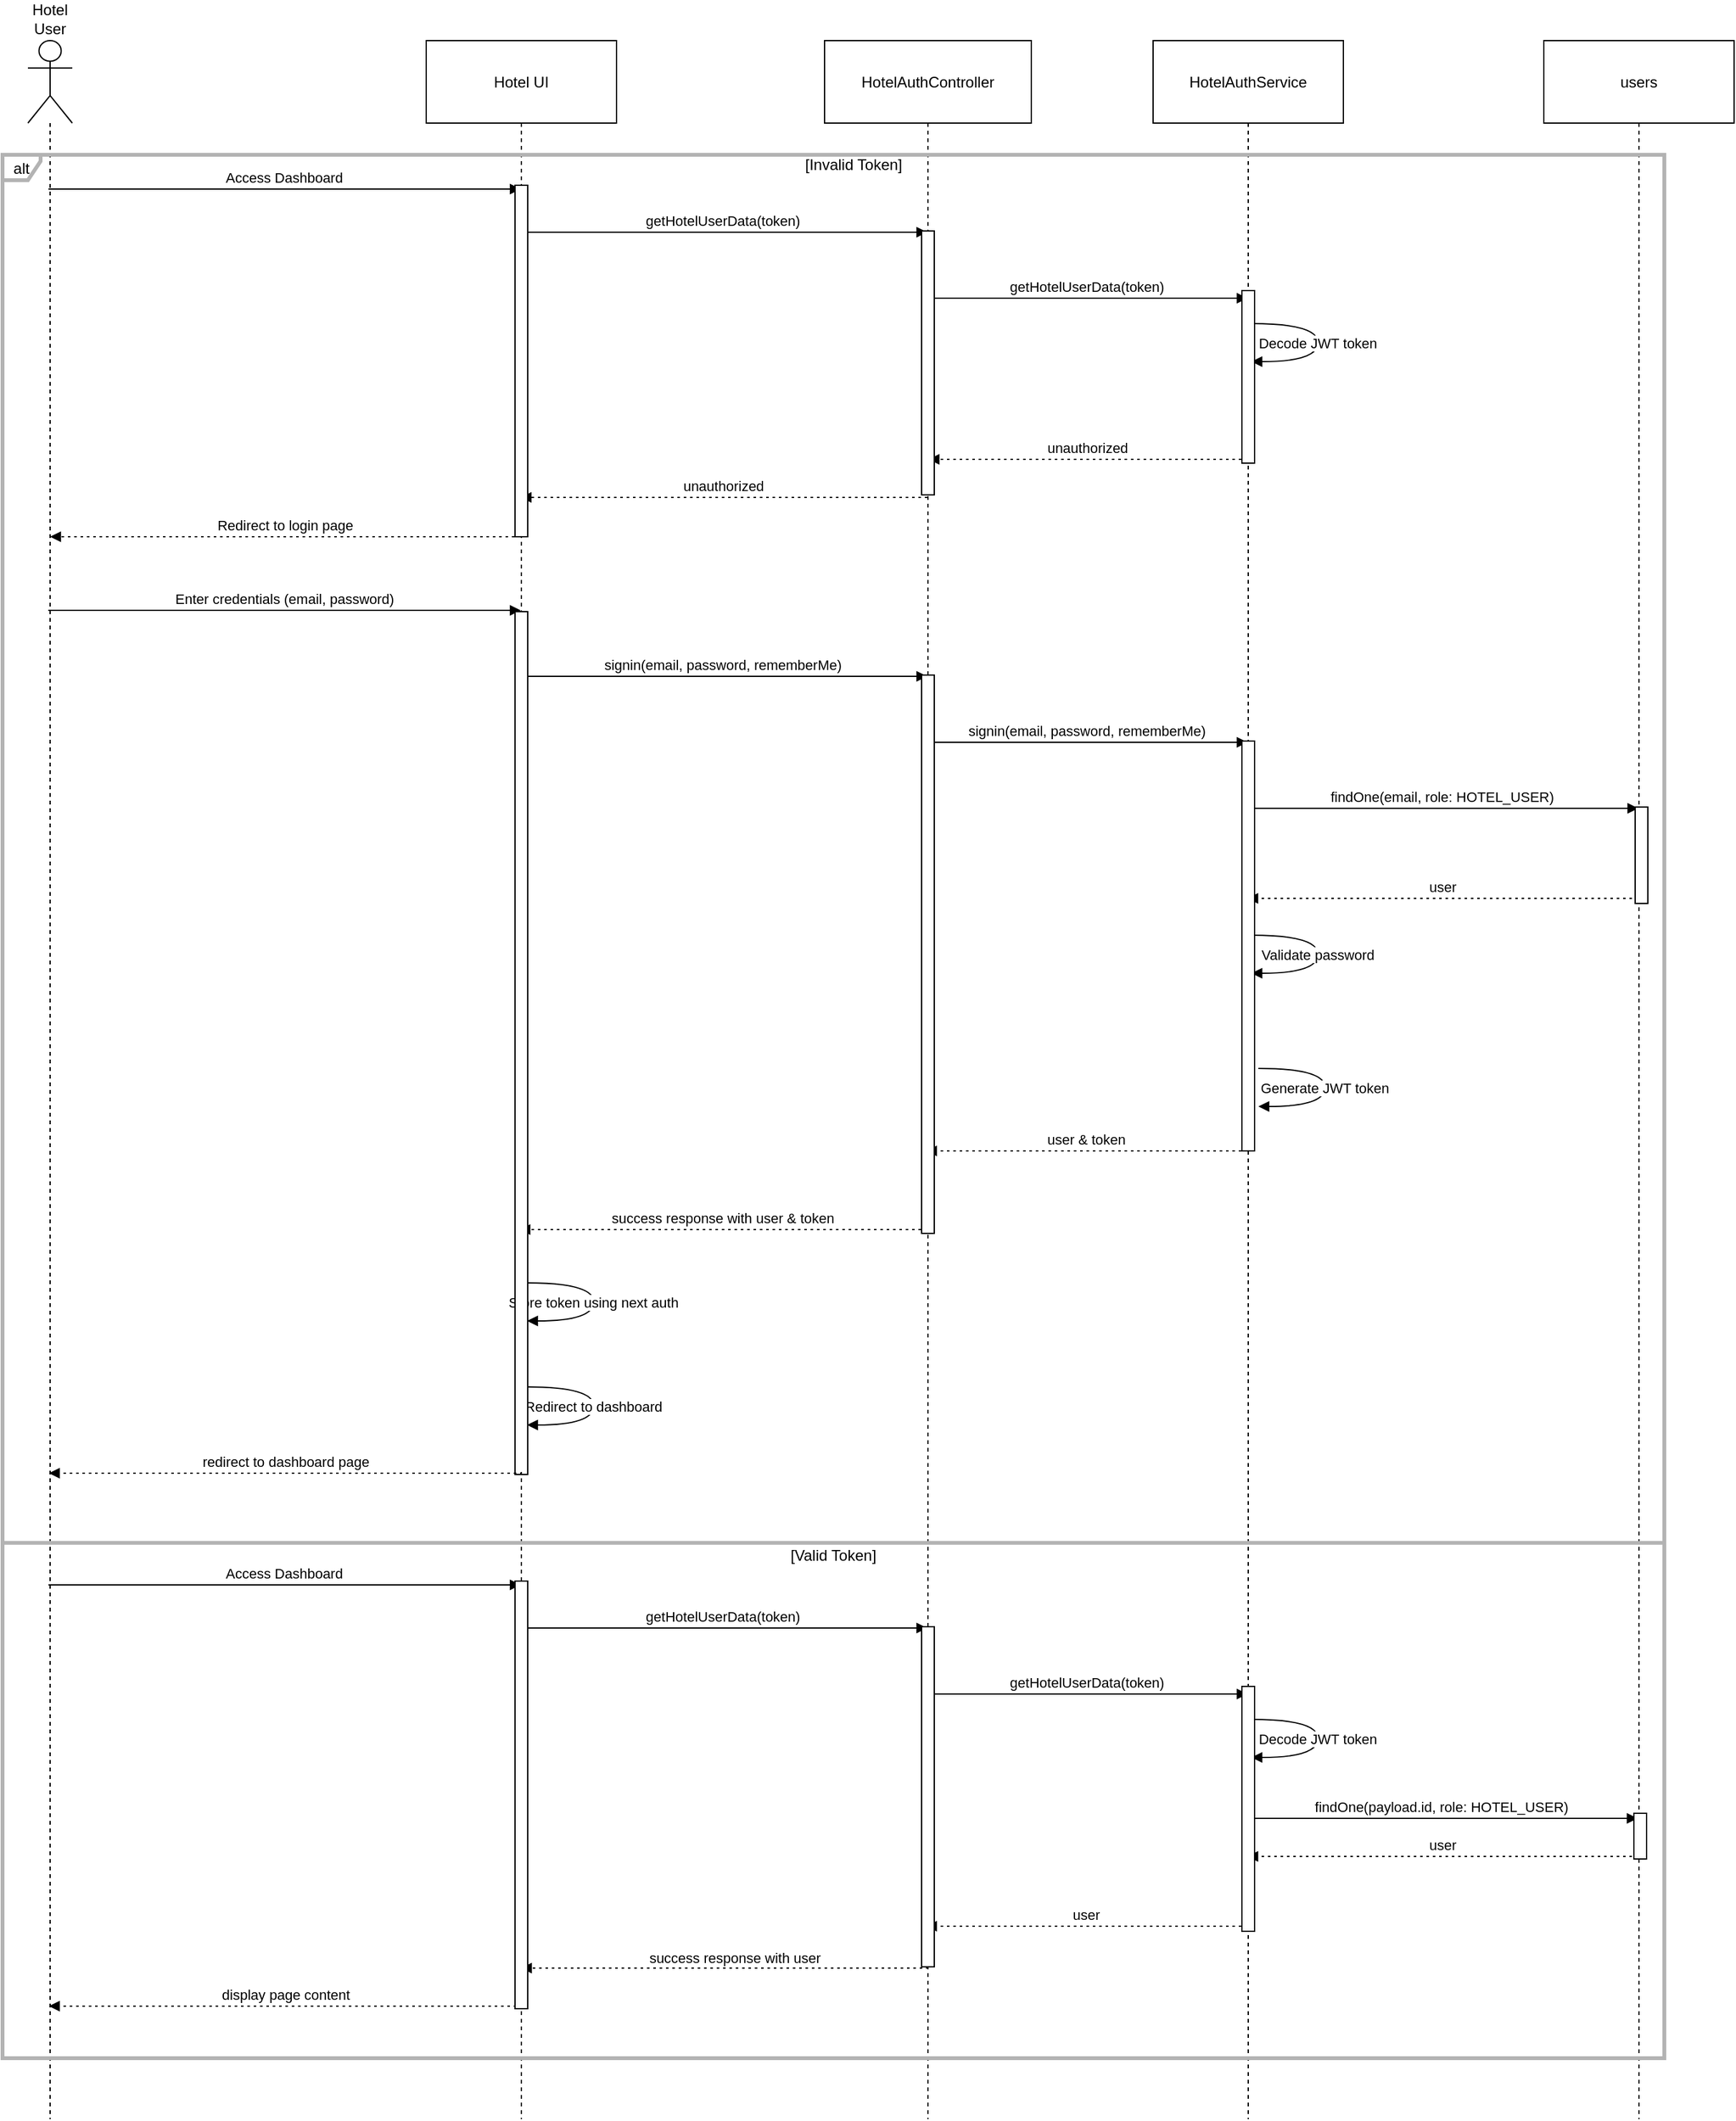 <mxfile version="26.2.14" pages="6">
  <diagram id="0K5iAVEox41S10kHvfBm" name="hotel auth">
    <mxGraphModel dx="2040" dy="1080" grid="1" gridSize="10" guides="1" tooltips="1" connect="1" arrows="1" fold="1" page="1" pageScale="1" pageWidth="850" pageHeight="1100" math="0" shadow="0">
      <root>
        <mxCell id="0" />
        <mxCell id="1" parent="0" />
        <mxCell id="gmQCCDnumo8X2B6O8wXt-1" value="Hotel User" style="shape=umlLifeline;perimeter=lifelinePerimeter;whiteSpace=wrap;container=1;dropTarget=0;collapsible=0;recursiveResize=0;outlineConnect=0;portConstraint=eastwest;newEdgeStyle={&quot;edgeStyle&quot;:&quot;elbowEdgeStyle&quot;,&quot;elbow&quot;:&quot;vertical&quot;,&quot;curved&quot;:0,&quot;rounded&quot;:0};participant=umlActor;verticalAlign=bottom;labelPosition=center;verticalLabelPosition=top;align=center;size=65;" vertex="1" parent="1">
          <mxGeometry x="170" y="40" width="35" height="1638" as="geometry" />
        </mxCell>
        <mxCell id="gmQCCDnumo8X2B6O8wXt-2" value="Hotel UI" style="shape=umlLifeline;perimeter=lifelinePerimeter;whiteSpace=wrap;container=1;dropTarget=0;collapsible=0;recursiveResize=0;outlineConnect=0;portConstraint=eastwest;newEdgeStyle={&quot;edgeStyle&quot;:&quot;elbowEdgeStyle&quot;,&quot;elbow&quot;:&quot;vertical&quot;,&quot;curved&quot;:0,&quot;rounded&quot;:0};size=65;" vertex="1" parent="1">
          <mxGeometry x="484" y="40" width="150" height="1638" as="geometry" />
        </mxCell>
        <mxCell id="gmQCCDnumo8X2B6O8wXt-3" value="HotelAuthController" style="shape=umlLifeline;perimeter=lifelinePerimeter;whiteSpace=wrap;container=1;dropTarget=0;collapsible=0;recursiveResize=0;outlineConnect=0;portConstraint=eastwest;newEdgeStyle={&quot;edgeStyle&quot;:&quot;elbowEdgeStyle&quot;,&quot;elbow&quot;:&quot;vertical&quot;,&quot;curved&quot;:0,&quot;rounded&quot;:0};size=65;" vertex="1" parent="1">
          <mxGeometry x="798" y="40" width="163" height="1638" as="geometry" />
        </mxCell>
        <mxCell id="gmQCCDnumo8X2B6O8wXt-4" value="HotelAuthService" style="shape=umlLifeline;perimeter=lifelinePerimeter;whiteSpace=wrap;container=1;dropTarget=0;collapsible=0;recursiveResize=0;outlineConnect=0;portConstraint=eastwest;newEdgeStyle={&quot;edgeStyle&quot;:&quot;elbowEdgeStyle&quot;,&quot;elbow&quot;:&quot;vertical&quot;,&quot;curved&quot;:0,&quot;rounded&quot;:0};size=65;" vertex="1" parent="1">
          <mxGeometry x="1057" y="40" width="150" height="1638" as="geometry" />
        </mxCell>
        <mxCell id="gmQCCDnumo8X2B6O8wXt-5" value="users" style="shape=umlLifeline;perimeter=lifelinePerimeter;whiteSpace=wrap;container=1;dropTarget=0;collapsible=0;recursiveResize=0;outlineConnect=0;portConstraint=eastwest;newEdgeStyle={&quot;edgeStyle&quot;:&quot;elbowEdgeStyle&quot;,&quot;elbow&quot;:&quot;vertical&quot;,&quot;curved&quot;:0,&quot;rounded&quot;:0};size=65;" vertex="1" parent="1">
          <mxGeometry x="1365" y="40" width="150" height="1638" as="geometry" />
        </mxCell>
        <mxCell id="gmQCCDnumo8X2B6O8wXt-6" value="Access Dashboard" style="verticalAlign=bottom;edgeStyle=elbowEdgeStyle;elbow=vertical;curved=0;rounded=0;endArrow=block;" edge="1" parent="1">
          <mxGeometry relative="1" as="geometry">
            <Array as="points">
              <mxPoint x="411" y="157" />
            </Array>
            <mxPoint x="186.182" y="157" as="sourcePoint" />
            <mxPoint x="558.5" y="157" as="targetPoint" />
          </mxGeometry>
        </mxCell>
        <mxCell id="gmQCCDnumo8X2B6O8wXt-7" value="Enter credentials (email, password)" style="verticalAlign=bottom;edgeStyle=elbowEdgeStyle;elbow=vertical;curved=0;rounded=0;endArrow=block;" edge="1" parent="1">
          <mxGeometry relative="1" as="geometry">
            <Array as="points">
              <mxPoint x="411" y="489" />
            </Array>
            <mxPoint x="186" y="489" as="sourcePoint" />
            <mxPoint x="558.5" y="489" as="targetPoint" />
          </mxGeometry>
        </mxCell>
        <mxCell id="gmQCCDnumo8X2B6O8wXt-8" value="signin(email, password, rememberMe)" style="verticalAlign=bottom;edgeStyle=elbowEdgeStyle;elbow=vertical;curved=0;rounded=0;endArrow=block;" edge="1" parent="1">
          <mxGeometry x="-0.002" relative="1" as="geometry">
            <Array as="points">
              <mxPoint x="728" y="541" />
            </Array>
            <mxPoint x="557.5" y="541" as="sourcePoint" />
            <mxPoint x="879" y="541" as="targetPoint" />
            <mxPoint as="offset" />
          </mxGeometry>
        </mxCell>
        <mxCell id="gmQCCDnumo8X2B6O8wXt-9" value="signin(email, password, rememberMe)" style="verticalAlign=bottom;edgeStyle=elbowEdgeStyle;elbow=vertical;curved=0;rounded=0;endArrow=block;" edge="1" parent="1">
          <mxGeometry relative="1" as="geometry">
            <Array as="points">
              <mxPoint x="1014" y="593" />
            </Array>
            <mxPoint x="878" y="593" as="sourcePoint" />
            <mxPoint x="1131.5" y="593" as="targetPoint" />
          </mxGeometry>
        </mxCell>
        <mxCell id="gmQCCDnumo8X2B6O8wXt-10" value="findOne(email, role: HOTEL_USER)" style="verticalAlign=bottom;edgeStyle=elbowEdgeStyle;elbow=vertical;curved=0;rounded=0;endArrow=block;" edge="1" parent="1">
          <mxGeometry relative="1" as="geometry">
            <Array as="points">
              <mxPoint x="1295" y="645" />
            </Array>
            <mxPoint x="1130.5" y="645" as="sourcePoint" />
            <mxPoint x="1439.5" y="645" as="targetPoint" />
          </mxGeometry>
        </mxCell>
        <mxCell id="gmQCCDnumo8X2B6O8wXt-11" value="user" style="verticalAlign=bottom;edgeStyle=elbowEdgeStyle;elbow=vertical;curved=0;rounded=0;dashed=1;dashPattern=2 3;endArrow=block;" edge="1" parent="1">
          <mxGeometry relative="1" as="geometry">
            <Array as="points">
              <mxPoint x="1298" y="716" />
            </Array>
            <mxPoint x="1439.5" y="716" as="sourcePoint" />
            <mxPoint x="1131.25" y="716" as="targetPoint" />
          </mxGeometry>
        </mxCell>
        <mxCell id="gmQCCDnumo8X2B6O8wXt-12" value="Validate password" style="curved=1;endArrow=block;rounded=0;" edge="1" parent="1">
          <mxGeometry relative="1" as="geometry">
            <Array as="points">
              <mxPoint x="1187" y="745" />
              <mxPoint x="1187" y="775" />
            </Array>
            <mxPoint x="1134.5" y="745" as="sourcePoint" />
            <mxPoint x="1134.5" y="775" as="targetPoint" />
          </mxGeometry>
        </mxCell>
        <mxCell id="gmQCCDnumo8X2B6O8wXt-13" value="Generate JWT token" style="curved=1;endArrow=block;rounded=0;" edge="1" parent="1">
          <mxGeometry relative="1" as="geometry">
            <Array as="points">
              <mxPoint x="1192.5" y="850" />
              <mxPoint x="1192.5" y="880" />
            </Array>
            <mxPoint x="1140" y="850" as="sourcePoint" />
            <mxPoint x="1140" y="880" as="targetPoint" />
          </mxGeometry>
        </mxCell>
        <mxCell id="gmQCCDnumo8X2B6O8wXt-14" value="user &amp; token" style="verticalAlign=bottom;edgeStyle=elbowEdgeStyle;elbow=vertical;curved=0;rounded=0;dashed=1;dashPattern=2 3;endArrow=block;" edge="1" parent="1">
          <mxGeometry relative="1" as="geometry">
            <Array as="points">
              <mxPoint x="1017" y="915" />
            </Array>
            <mxPoint x="1131.5" y="915" as="sourcePoint" />
            <mxPoint x="878" y="915" as="targetPoint" />
          </mxGeometry>
        </mxCell>
        <mxCell id="gmQCCDnumo8X2B6O8wXt-15" value="success response with user &amp; token" style="verticalAlign=bottom;edgeStyle=elbowEdgeStyle;elbow=vertical;curved=0;rounded=0;dashed=1;dashPattern=2 3;endArrow=block;" edge="1" parent="1">
          <mxGeometry relative="1" as="geometry">
            <Array as="points">
              <mxPoint x="731" y="977" />
            </Array>
            <mxPoint x="879" y="977" as="sourcePoint" />
            <mxPoint x="557.5" y="977" as="targetPoint" />
          </mxGeometry>
        </mxCell>
        <mxCell id="gmQCCDnumo8X2B6O8wXt-16" value="Store token using next auth" style="curved=1;endArrow=block;rounded=0;" edge="1" parent="1">
          <mxGeometry relative="1" as="geometry">
            <Array as="points">
              <mxPoint x="616" y="1019" />
              <mxPoint x="616" y="1049" />
            </Array>
            <mxPoint x="563.5" y="1019" as="sourcePoint" />
            <mxPoint x="563.5" y="1049" as="targetPoint" />
          </mxGeometry>
        </mxCell>
        <mxCell id="gmQCCDnumo8X2B6O8wXt-17" value="Redirect to dashboard" style="curved=1;endArrow=block;rounded=0;" edge="1" parent="1">
          <mxGeometry relative="1" as="geometry">
            <Array as="points">
              <mxPoint x="616" y="1101" />
              <mxPoint x="616" y="1131" />
            </Array>
            <mxPoint x="563.5" y="1101" as="sourcePoint" />
            <mxPoint x="563.5" y="1131" as="targetPoint" />
          </mxGeometry>
        </mxCell>
        <mxCell id="gmQCCDnumo8X2B6O8wXt-18" value="getHotelUserData(token)" style="verticalAlign=bottom;edgeStyle=elbowEdgeStyle;elbow=vertical;curved=0;rounded=0;endArrow=block;" edge="1" parent="1">
          <mxGeometry x="-0.002" relative="1" as="geometry">
            <Array as="points">
              <mxPoint x="728" y="191" />
            </Array>
            <mxPoint x="557.5" y="191" as="sourcePoint" />
            <mxPoint x="879" y="191" as="targetPoint" />
            <mxPoint as="offset" />
          </mxGeometry>
        </mxCell>
        <mxCell id="gmQCCDnumo8X2B6O8wXt-19" value="getHotelUserData(token)" style="verticalAlign=bottom;edgeStyle=elbowEdgeStyle;elbow=vertical;curved=0;rounded=0;endArrow=block;" edge="1" parent="1">
          <mxGeometry relative="1" as="geometry">
            <Array as="points">
              <mxPoint x="1014" y="243" />
            </Array>
            <mxPoint x="878" y="243" as="sourcePoint" />
            <mxPoint x="1131.5" y="243" as="targetPoint" />
          </mxGeometry>
        </mxCell>
        <mxCell id="gmQCCDnumo8X2B6O8wXt-20" value="Decode JWT token" style="curved=1;endArrow=block;rounded=0;" edge="1" parent="1">
          <mxGeometry relative="1" as="geometry">
            <Array as="points">
              <mxPoint x="1187" y="263" />
              <mxPoint x="1187" y="293" />
            </Array>
            <mxPoint x="1134.5" y="263" as="sourcePoint" />
            <mxPoint x="1134.5" y="293" as="targetPoint" />
          </mxGeometry>
        </mxCell>
        <mxCell id="gmQCCDnumo8X2B6O8wXt-21" value="alt" style="shape=umlFrame;pointerEvents=0;dropTarget=0;strokeColor=#B3B3B3;height=20;width=30;strokeWidth=3;" vertex="1" parent="1">
          <mxGeometry x="150" y="130" width="1310" height="1500" as="geometry" />
        </mxCell>
        <mxCell id="gmQCCDnumo8X2B6O8wXt-22" value="[Invalid Token]" style="text;strokeColor=none;fillColor=none;align=center;verticalAlign=middle;whiteSpace=wrap;" vertex="1" parent="gmQCCDnumo8X2B6O8wXt-21">
          <mxGeometry x="32.03" width="1277.97" height="16.393" as="geometry" />
        </mxCell>
        <mxCell id="gmQCCDnumo8X2B6O8wXt-23" value="findOne(payload.id, role: HOTEL_USER)" style="verticalAlign=bottom;edgeStyle=elbowEdgeStyle;elbow=vertical;curved=0;rounded=0;endArrow=block;" edge="1" parent="1">
          <mxGeometry relative="1" as="geometry">
            <Array as="points">
              <mxPoint x="1294.5" y="1441" />
            </Array>
            <mxPoint x="1130" y="1441" as="sourcePoint" />
            <mxPoint x="1439" y="1441" as="targetPoint" />
          </mxGeometry>
        </mxCell>
        <mxCell id="gmQCCDnumo8X2B6O8wXt-24" value="user" style="verticalAlign=bottom;edgeStyle=elbowEdgeStyle;elbow=vertical;curved=0;rounded=0;dashed=1;dashPattern=2 3;endArrow=block;" edge="1" parent="1">
          <mxGeometry relative="1" as="geometry">
            <Array as="points">
              <mxPoint x="1017" y="1526" />
            </Array>
            <mxPoint x="1131.5" y="1526" as="sourcePoint" />
            <mxPoint x="878" y="1526" as="targetPoint" />
          </mxGeometry>
        </mxCell>
        <mxCell id="gmQCCDnumo8X2B6O8wXt-25" value="user" style="verticalAlign=bottom;edgeStyle=elbowEdgeStyle;elbow=vertical;curved=0;rounded=0;dashed=1;dashPattern=2 3;endArrow=block;" edge="1" parent="1">
          <mxGeometry relative="1" as="geometry">
            <Array as="points">
              <mxPoint x="1298" y="1471" />
            </Array>
            <mxPoint x="1439.5" y="1471" as="sourcePoint" />
            <mxPoint x="1131.25" y="1471" as="targetPoint" />
          </mxGeometry>
        </mxCell>
        <mxCell id="gmQCCDnumo8X2B6O8wXt-26" value="unauthorized" style="verticalAlign=bottom;edgeStyle=elbowEdgeStyle;elbow=vertical;curved=0;rounded=0;dashed=1;dashPattern=2 3;endArrow=block;" edge="1" parent="1" source="gmQCCDnumo8X2B6O8wXt-4">
          <mxGeometry relative="1" as="geometry">
            <Array as="points">
              <mxPoint x="1046.75" y="370" />
            </Array>
            <mxPoint x="1188.25" y="370" as="sourcePoint" />
            <mxPoint x="880" y="370" as="targetPoint" />
          </mxGeometry>
        </mxCell>
        <mxCell id="gmQCCDnumo8X2B6O8wXt-27" value="unauthorized" style="verticalAlign=bottom;edgeStyle=elbowEdgeStyle;elbow=vertical;curved=0;rounded=0;dashed=1;dashPattern=2 3;endArrow=block;" edge="1" parent="1">
          <mxGeometry relative="1" as="geometry">
            <Array as="points">
              <mxPoint x="726.75" y="400" />
            </Array>
            <mxPoint x="879" y="400" as="sourcePoint" />
            <mxPoint x="558.389" y="400" as="targetPoint" />
          </mxGeometry>
        </mxCell>
        <mxCell id="gmQCCDnumo8X2B6O8wXt-28" value="Redirect to login page" style="verticalAlign=bottom;edgeStyle=elbowEdgeStyle;elbow=vertical;curved=0;rounded=0;dashed=1;dashPattern=2 3;endArrow=block;" edge="1" parent="1" source="gmQCCDnumo8X2B6O8wXt-2" target="gmQCCDnumo8X2B6O8wXt-1">
          <mxGeometry relative="1" as="geometry">
            <Array as="points">
              <mxPoint x="406.75" y="431" />
            </Array>
            <mxPoint x="559" y="431" as="sourcePoint" />
            <mxPoint x="238.389" y="431" as="targetPoint" />
          </mxGeometry>
        </mxCell>
        <mxCell id="gmQCCDnumo8X2B6O8wXt-29" value="" style="verticalAlign=bottom;edgeStyle=elbowEdgeStyle;elbow=vertical;curved=0;rounded=0;dashed=1;dashPattern=2 3;endArrow=block;movable=1;resizable=1;rotatable=1;deletable=1;editable=1;locked=0;connectable=1;" edge="1" parent="1">
          <mxGeometry relative="1" as="geometry">
            <Array as="points">
              <mxPoint x="560" y="1559" />
            </Array>
            <mxPoint x="879" y="1558" as="sourcePoint" />
            <mxPoint x="558.667" y="1559.0" as="targetPoint" />
          </mxGeometry>
        </mxCell>
        <mxCell id="gmQCCDnumo8X2B6O8wXt-30" value="&lt;div&gt;success response with user&lt;/div&gt;" style="edgeLabel;html=1;align=center;verticalAlign=middle;resizable=0;points=[];" vertex="1" connectable="0" parent="gmQCCDnumo8X2B6O8wXt-29">
          <mxGeometry x="-0.02" y="1" relative="1" as="geometry">
            <mxPoint x="4" y="-9" as="offset" />
          </mxGeometry>
        </mxCell>
        <mxCell id="gmQCCDnumo8X2B6O8wXt-31" value="[Valid Token]" style="shape=line;whiteSpace=wrap;verticalAlign=top;labelPosition=center;verticalLabelPosition=middle;align=center;strokeColor=#B3B3B3;strokeWidth=3;" vertex="1" parent="1">
          <mxGeometry x="150" y="1220" width="1310" height="7.72" as="geometry" />
        </mxCell>
        <mxCell id="gmQCCDnumo8X2B6O8wXt-32" value="" style="rounded=0;whiteSpace=wrap;html=1;" vertex="1" parent="1">
          <mxGeometry x="554" y="154" width="10" height="277" as="geometry" />
        </mxCell>
        <mxCell id="gmQCCDnumo8X2B6O8wXt-33" value="" style="rounded=0;whiteSpace=wrap;html=1;" vertex="1" parent="1">
          <mxGeometry x="874.5" y="190" width="10" height="208" as="geometry" />
        </mxCell>
        <mxCell id="gmQCCDnumo8X2B6O8wXt-34" value="" style="rounded=0;whiteSpace=wrap;html=1;" vertex="1" parent="1">
          <mxGeometry x="1127" y="237" width="10" height="136" as="geometry" />
        </mxCell>
        <mxCell id="gmQCCDnumo8X2B6O8wXt-35" value="" style="rounded=0;whiteSpace=wrap;html=1;" vertex="1" parent="1">
          <mxGeometry x="554" y="490" width="10" height="680" as="geometry" />
        </mxCell>
        <mxCell id="gmQCCDnumo8X2B6O8wXt-36" value="display page content" style="verticalAlign=bottom;edgeStyle=elbowEdgeStyle;elbow=vertical;curved=0;rounded=0;dashed=1;dashPattern=2 3;endArrow=block;movable=1;resizable=1;rotatable=1;deletable=1;editable=1;locked=0;connectable=1;" edge="1" parent="1">
          <mxGeometry relative="1" as="geometry">
            <Array as="points">
              <mxPoint x="240" y="1589" />
            </Array>
            <mxPoint x="559" y="1588" as="sourcePoint" />
            <mxPoint x="186.571" y="1589" as="targetPoint" />
          </mxGeometry>
        </mxCell>
        <mxCell id="gmQCCDnumo8X2B6O8wXt-37" value="" style="rounded=0;whiteSpace=wrap;html=1;" vertex="1" parent="1">
          <mxGeometry x="874.5" y="540" width="10" height="440" as="geometry" />
        </mxCell>
        <mxCell id="gmQCCDnumo8X2B6O8wXt-38" value="" style="rounded=0;whiteSpace=wrap;html=1;" vertex="1" parent="1">
          <mxGeometry x="1437" y="644" width="10" height="76" as="geometry" />
        </mxCell>
        <mxCell id="gmQCCDnumo8X2B6O8wXt-39" value="" style="rounded=0;whiteSpace=wrap;html=1;" vertex="1" parent="1">
          <mxGeometry x="1127" y="592" width="10" height="323" as="geometry" />
        </mxCell>
        <mxCell id="gmQCCDnumo8X2B6O8wXt-40" value="Access Dashboard" style="verticalAlign=bottom;edgeStyle=elbowEdgeStyle;elbow=vertical;curved=0;rounded=0;endArrow=block;" edge="1" parent="1">
          <mxGeometry relative="1" as="geometry">
            <Array as="points">
              <mxPoint x="411" y="1257" />
            </Array>
            <mxPoint x="186.182" y="1257" as="sourcePoint" />
            <mxPoint x="558.5" y="1257" as="targetPoint" />
          </mxGeometry>
        </mxCell>
        <mxCell id="gmQCCDnumo8X2B6O8wXt-41" value="getHotelUserData(token)" style="verticalAlign=bottom;edgeStyle=elbowEdgeStyle;elbow=vertical;curved=0;rounded=0;endArrow=block;" edge="1" parent="1">
          <mxGeometry x="-0.002" relative="1" as="geometry">
            <Array as="points">
              <mxPoint x="728" y="1291" />
            </Array>
            <mxPoint x="557.5" y="1291" as="sourcePoint" />
            <mxPoint x="879" y="1291" as="targetPoint" />
            <mxPoint as="offset" />
          </mxGeometry>
        </mxCell>
        <mxCell id="gmQCCDnumo8X2B6O8wXt-42" value="getHotelUserData(token)" style="verticalAlign=bottom;edgeStyle=elbowEdgeStyle;elbow=vertical;curved=0;rounded=0;endArrow=block;" edge="1" parent="1">
          <mxGeometry relative="1" as="geometry">
            <Array as="points">
              <mxPoint x="1014" y="1343" />
            </Array>
            <mxPoint x="878" y="1343" as="sourcePoint" />
            <mxPoint x="1131.5" y="1343" as="targetPoint" />
          </mxGeometry>
        </mxCell>
        <mxCell id="gmQCCDnumo8X2B6O8wXt-43" value="Decode JWT token" style="curved=1;endArrow=block;rounded=0;" edge="1" parent="1">
          <mxGeometry relative="1" as="geometry">
            <Array as="points">
              <mxPoint x="1187" y="1363" />
              <mxPoint x="1187" y="1393" />
            </Array>
            <mxPoint x="1134.5" y="1363" as="sourcePoint" />
            <mxPoint x="1134.5" y="1393" as="targetPoint" />
          </mxGeometry>
        </mxCell>
        <mxCell id="gmQCCDnumo8X2B6O8wXt-44" value="" style="rounded=0;whiteSpace=wrap;html=1;" vertex="1" parent="1">
          <mxGeometry x="554" y="1254" width="10" height="337" as="geometry" />
        </mxCell>
        <mxCell id="gmQCCDnumo8X2B6O8wXt-45" value="" style="rounded=0;whiteSpace=wrap;html=1;" vertex="1" parent="1">
          <mxGeometry x="874.5" y="1290" width="10" height="268" as="geometry" />
        </mxCell>
        <mxCell id="gmQCCDnumo8X2B6O8wXt-46" value="" style="rounded=0;whiteSpace=wrap;html=1;" vertex="1" parent="1">
          <mxGeometry x="1127" y="1337" width="10" height="193" as="geometry" />
        </mxCell>
        <mxCell id="gmQCCDnumo8X2B6O8wXt-47" value="redirect to dashboard page" style="verticalAlign=bottom;edgeStyle=elbowEdgeStyle;elbow=vertical;curved=0;rounded=0;dashed=1;dashPattern=2 3;endArrow=block;movable=1;resizable=1;rotatable=1;deletable=1;editable=1;locked=0;connectable=1;" edge="1" parent="1">
          <mxGeometry relative="1" as="geometry">
            <Array as="points">
              <mxPoint x="240" y="1169" />
            </Array>
            <mxPoint x="559" y="1168" as="sourcePoint" />
            <mxPoint x="186.571" y="1169" as="targetPoint" />
          </mxGeometry>
        </mxCell>
        <mxCell id="gmQCCDnumo8X2B6O8wXt-48" value="" style="rounded=0;whiteSpace=wrap;html=1;" vertex="1" parent="1">
          <mxGeometry x="1436" y="1437" width="10" height="36" as="geometry" />
        </mxCell>
      </root>
    </mxGraphModel>
  </diagram>
  <diagram name="agency auth" id="mapr0eqqPWri5yw_PwN6">
    <mxGraphModel dx="1428" dy="756" grid="1" gridSize="10" guides="1" tooltips="1" connect="1" arrows="1" fold="1" page="1" pageScale="1" pageWidth="850" pageHeight="1100" math="0" shadow="0">
      <root>
        <mxCell id="Ba90BzbvBvU4-oF6nLFJ-0" />
        <mxCell id="Ba90BzbvBvU4-oF6nLFJ-1" parent="Ba90BzbvBvU4-oF6nLFJ-0" />
        <mxCell id="Ba90BzbvBvU4-oF6nLFJ-2" value="Agency User" style="shape=umlLifeline;perimeter=lifelinePerimeter;whiteSpace=wrap;container=1;dropTarget=0;collapsible=0;recursiveResize=0;outlineConnect=0;portConstraint=eastwest;newEdgeStyle={&quot;edgeStyle&quot;:&quot;elbowEdgeStyle&quot;,&quot;elbow&quot;:&quot;vertical&quot;,&quot;curved&quot;:0,&quot;rounded&quot;:0};participant=umlActor;verticalAlign=bottom;labelPosition=center;verticalLabelPosition=top;align=center;size=65;" parent="Ba90BzbvBvU4-oF6nLFJ-1" vertex="1">
          <mxGeometry x="170" y="40" width="35" height="1618" as="geometry" />
        </mxCell>
        <mxCell id="Ba90BzbvBvU4-oF6nLFJ-3" value="Agency UI" style="shape=umlLifeline;perimeter=lifelinePerimeter;whiteSpace=wrap;container=1;dropTarget=0;collapsible=0;recursiveResize=0;outlineConnect=0;portConstraint=eastwest;newEdgeStyle={&quot;edgeStyle&quot;:&quot;elbowEdgeStyle&quot;,&quot;elbow&quot;:&quot;vertical&quot;,&quot;curved&quot;:0,&quot;rounded&quot;:0};size=65;" parent="Ba90BzbvBvU4-oF6nLFJ-1" vertex="1">
          <mxGeometry x="483" y="40" width="150" height="1618" as="geometry" />
        </mxCell>
        <mxCell id="Ba90BzbvBvU4-oF6nLFJ-4" value="AgencyAuthController" style="shape=umlLifeline;perimeter=lifelinePerimeter;whiteSpace=wrap;container=1;dropTarget=0;collapsible=0;recursiveResize=0;outlineConnect=0;portConstraint=eastwest;newEdgeStyle={&quot;edgeStyle&quot;:&quot;elbowEdgeStyle&quot;,&quot;elbow&quot;:&quot;vertical&quot;,&quot;curved&quot;:0,&quot;rounded&quot;:0};size=65;" parent="Ba90BzbvBvU4-oF6nLFJ-1" vertex="1">
          <mxGeometry x="798" y="40" width="163" height="1618" as="geometry" />
        </mxCell>
        <mxCell id="Ba90BzbvBvU4-oF6nLFJ-5" value="AgencyAuthService" style="shape=umlLifeline;perimeter=lifelinePerimeter;whiteSpace=wrap;container=1;dropTarget=0;collapsible=0;recursiveResize=0;outlineConnect=0;portConstraint=eastwest;newEdgeStyle={&quot;edgeStyle&quot;:&quot;elbowEdgeStyle&quot;,&quot;elbow&quot;:&quot;vertical&quot;,&quot;curved&quot;:0,&quot;rounded&quot;:0};size=65;" parent="Ba90BzbvBvU4-oF6nLFJ-1" vertex="1">
          <mxGeometry x="1057" y="40" width="150" height="1618" as="geometry" />
        </mxCell>
        <mxCell id="Ba90BzbvBvU4-oF6nLFJ-6" value="users" style="shape=umlLifeline;perimeter=lifelinePerimeter;whiteSpace=wrap;container=1;dropTarget=0;collapsible=0;recursiveResize=0;outlineConnect=0;portConstraint=eastwest;newEdgeStyle={&quot;edgeStyle&quot;:&quot;elbowEdgeStyle&quot;,&quot;elbow&quot;:&quot;vertical&quot;,&quot;curved&quot;:0,&quot;rounded&quot;:0};size=65;" parent="Ba90BzbvBvU4-oF6nLFJ-1" vertex="1">
          <mxGeometry x="1365" y="40" width="150" height="1618" as="geometry" />
        </mxCell>
        <mxCell id="Ba90BzbvBvU4-oF6nLFJ-7" value="Access Dashboard" style="verticalAlign=bottom;edgeStyle=elbowEdgeStyle;elbow=vertical;curved=0;rounded=0;endArrow=block;" parent="Ba90BzbvBvU4-oF6nLFJ-1" edge="1">
          <mxGeometry relative="1" as="geometry">
            <Array as="points">
              <mxPoint x="411" y="157" />
            </Array>
            <mxPoint x="186.182" y="157" as="sourcePoint" />
            <mxPoint x="558.5" y="157" as="targetPoint" />
          </mxGeometry>
        </mxCell>
        <mxCell id="Ba90BzbvBvU4-oF6nLFJ-8" value="Enter credentials (email, password)" style="verticalAlign=bottom;edgeStyle=elbowEdgeStyle;elbow=vertical;curved=0;rounded=0;endArrow=block;" parent="Ba90BzbvBvU4-oF6nLFJ-1" edge="1">
          <mxGeometry relative="1" as="geometry">
            <Array as="points">
              <mxPoint x="411" y="489" />
            </Array>
            <mxPoint x="186" y="489" as="sourcePoint" />
            <mxPoint x="558.5" y="489" as="targetPoint" />
          </mxGeometry>
        </mxCell>
        <mxCell id="Ba90BzbvBvU4-oF6nLFJ-9" value="signin(email, password, rememberMe)" style="verticalAlign=bottom;edgeStyle=elbowEdgeStyle;elbow=vertical;curved=0;rounded=0;endArrow=block;" parent="Ba90BzbvBvU4-oF6nLFJ-1" edge="1">
          <mxGeometry x="-0.002" relative="1" as="geometry">
            <Array as="points">
              <mxPoint x="728" y="541" />
            </Array>
            <mxPoint x="557.5" y="541" as="sourcePoint" />
            <mxPoint x="879" y="541" as="targetPoint" />
            <mxPoint as="offset" />
          </mxGeometry>
        </mxCell>
        <mxCell id="Ba90BzbvBvU4-oF6nLFJ-10" value="signin(email, password, rememberMe)" style="verticalAlign=bottom;edgeStyle=elbowEdgeStyle;elbow=vertical;curved=0;rounded=0;endArrow=block;" parent="Ba90BzbvBvU4-oF6nLFJ-1" edge="1">
          <mxGeometry relative="1" as="geometry">
            <Array as="points">
              <mxPoint x="1014" y="593" />
            </Array>
            <mxPoint x="878" y="593" as="sourcePoint" />
            <mxPoint x="1131.5" y="593" as="targetPoint" />
          </mxGeometry>
        </mxCell>
        <mxCell id="Ba90BzbvBvU4-oF6nLFJ-11" value="findOne(email, role: AGENCY_USER)" style="verticalAlign=bottom;edgeStyle=elbowEdgeStyle;elbow=vertical;curved=0;rounded=0;endArrow=block;" parent="Ba90BzbvBvU4-oF6nLFJ-1" edge="1">
          <mxGeometry relative="1" as="geometry">
            <Array as="points">
              <mxPoint x="1295" y="645" />
            </Array>
            <mxPoint x="1130.5" y="645" as="sourcePoint" />
            <mxPoint x="1439.5" y="645" as="targetPoint" />
          </mxGeometry>
        </mxCell>
        <mxCell id="Ba90BzbvBvU4-oF6nLFJ-12" value="user" style="verticalAlign=bottom;edgeStyle=elbowEdgeStyle;elbow=vertical;curved=0;rounded=0;dashed=1;dashPattern=2 3;endArrow=block;" parent="Ba90BzbvBvU4-oF6nLFJ-1" edge="1">
          <mxGeometry relative="1" as="geometry">
            <Array as="points">
              <mxPoint x="1298" y="716" />
            </Array>
            <mxPoint x="1439.5" y="716" as="sourcePoint" />
            <mxPoint x="1131.25" y="716" as="targetPoint" />
          </mxGeometry>
        </mxCell>
        <mxCell id="Ba90BzbvBvU4-oF6nLFJ-13" value="Validate password" style="curved=1;endArrow=block;rounded=0;" parent="Ba90BzbvBvU4-oF6nLFJ-1" edge="1">
          <mxGeometry relative="1" as="geometry">
            <Array as="points">
              <mxPoint x="1187" y="745" />
              <mxPoint x="1187" y="775" />
            </Array>
            <mxPoint x="1134.5" y="745" as="sourcePoint" />
            <mxPoint x="1134.5" y="775" as="targetPoint" />
          </mxGeometry>
        </mxCell>
        <mxCell id="Ba90BzbvBvU4-oF6nLFJ-14" value="Generate JWT token" style="curved=1;endArrow=block;rounded=0;" parent="Ba90BzbvBvU4-oF6nLFJ-1" edge="1">
          <mxGeometry relative="1" as="geometry">
            <Array as="points">
              <mxPoint x="1192.5" y="850" />
              <mxPoint x="1192.5" y="880" />
            </Array>
            <mxPoint x="1140" y="850" as="sourcePoint" />
            <mxPoint x="1140" y="880" as="targetPoint" />
          </mxGeometry>
        </mxCell>
        <mxCell id="Ba90BzbvBvU4-oF6nLFJ-15" value="user &amp; token" style="verticalAlign=bottom;edgeStyle=elbowEdgeStyle;elbow=vertical;curved=0;rounded=0;dashed=1;dashPattern=2 3;endArrow=block;" parent="Ba90BzbvBvU4-oF6nLFJ-1" edge="1">
          <mxGeometry relative="1" as="geometry">
            <Array as="points">
              <mxPoint x="1017" y="915" />
            </Array>
            <mxPoint x="1131.5" y="915" as="sourcePoint" />
            <mxPoint x="878" y="915" as="targetPoint" />
          </mxGeometry>
        </mxCell>
        <mxCell id="Ba90BzbvBvU4-oF6nLFJ-16" value="success response with user &amp; token" style="verticalAlign=bottom;edgeStyle=elbowEdgeStyle;elbow=vertical;curved=0;rounded=0;dashed=1;dashPattern=2 3;endArrow=block;" parent="Ba90BzbvBvU4-oF6nLFJ-1" edge="1">
          <mxGeometry relative="1" as="geometry">
            <Array as="points">
              <mxPoint x="731" y="977" />
            </Array>
            <mxPoint x="879" y="977" as="sourcePoint" />
            <mxPoint x="557.5" y="977" as="targetPoint" />
          </mxGeometry>
        </mxCell>
        <mxCell id="Ba90BzbvBvU4-oF6nLFJ-17" value="Store token using next auth" style="curved=1;endArrow=block;rounded=0;" parent="Ba90BzbvBvU4-oF6nLFJ-1" edge="1">
          <mxGeometry relative="1" as="geometry">
            <Array as="points">
              <mxPoint x="616" y="1019" />
              <mxPoint x="616" y="1049" />
            </Array>
            <mxPoint x="563.5" y="1019" as="sourcePoint" />
            <mxPoint x="563.5" y="1049" as="targetPoint" />
          </mxGeometry>
        </mxCell>
        <mxCell id="Ba90BzbvBvU4-oF6nLFJ-18" value="Redirect to dashboard" style="curved=1;endArrow=block;rounded=0;" parent="Ba90BzbvBvU4-oF6nLFJ-1" edge="1">
          <mxGeometry relative="1" as="geometry">
            <Array as="points">
              <mxPoint x="616" y="1101" />
              <mxPoint x="616" y="1131" />
            </Array>
            <mxPoint x="563.5" y="1101" as="sourcePoint" />
            <mxPoint x="563.5" y="1131" as="targetPoint" />
          </mxGeometry>
        </mxCell>
        <mxCell id="Ba90BzbvBvU4-oF6nLFJ-19" value="getAgencyUserData(token)" style="verticalAlign=bottom;edgeStyle=elbowEdgeStyle;elbow=vertical;curved=0;rounded=0;endArrow=block;" parent="Ba90BzbvBvU4-oF6nLFJ-1" edge="1">
          <mxGeometry x="-0.002" relative="1" as="geometry">
            <Array as="points">
              <mxPoint x="728" y="191" />
            </Array>
            <mxPoint x="557.5" y="191" as="sourcePoint" />
            <mxPoint x="879" y="191" as="targetPoint" />
            <mxPoint as="offset" />
          </mxGeometry>
        </mxCell>
        <mxCell id="Ba90BzbvBvU4-oF6nLFJ-20" value="getAgencyUserData(token)" style="verticalAlign=bottom;edgeStyle=elbowEdgeStyle;elbow=vertical;curved=0;rounded=0;endArrow=block;" parent="Ba90BzbvBvU4-oF6nLFJ-1" edge="1">
          <mxGeometry relative="1" as="geometry">
            <Array as="points">
              <mxPoint x="1014" y="243" />
            </Array>
            <mxPoint x="878" y="243" as="sourcePoint" />
            <mxPoint x="1131.5" y="243" as="targetPoint" />
          </mxGeometry>
        </mxCell>
        <mxCell id="Ba90BzbvBvU4-oF6nLFJ-21" value="Decode JWT token" style="curved=1;endArrow=block;rounded=0;" parent="Ba90BzbvBvU4-oF6nLFJ-1" edge="1">
          <mxGeometry relative="1" as="geometry">
            <Array as="points">
              <mxPoint x="1187" y="263" />
              <mxPoint x="1187" y="293" />
            </Array>
            <mxPoint x="1134.5" y="263" as="sourcePoint" />
            <mxPoint x="1134.5" y="293" as="targetPoint" />
          </mxGeometry>
        </mxCell>
        <mxCell id="Ba90BzbvBvU4-oF6nLFJ-22" value="alt" style="shape=umlFrame;pointerEvents=0;dropTarget=0;strokeColor=#B3B3B3;height=20;width=30;strokeWidth=3;" parent="Ba90BzbvBvU4-oF6nLFJ-1" vertex="1">
          <mxGeometry x="150" y="130" width="1310" height="1500" as="geometry" />
        </mxCell>
        <mxCell id="Ba90BzbvBvU4-oF6nLFJ-23" value="[Invalid Token]" style="text;strokeColor=none;fillColor=none;align=center;verticalAlign=middle;whiteSpace=wrap;" parent="Ba90BzbvBvU4-oF6nLFJ-22" vertex="1">
          <mxGeometry x="32.03" width="1277.97" height="16.393" as="geometry" />
        </mxCell>
        <mxCell id="Ba90BzbvBvU4-oF6nLFJ-24" value="findOne(payload.id, role: AGENCY_USER)" style="verticalAlign=bottom;edgeStyle=elbowEdgeStyle;elbow=vertical;curved=0;rounded=0;endArrow=block;" parent="Ba90BzbvBvU4-oF6nLFJ-1" edge="1">
          <mxGeometry relative="1" as="geometry">
            <Array as="points">
              <mxPoint x="1294.5" y="1441" />
            </Array>
            <mxPoint x="1130" y="1441" as="sourcePoint" />
            <mxPoint x="1439" y="1441" as="targetPoint" />
          </mxGeometry>
        </mxCell>
        <mxCell id="Ba90BzbvBvU4-oF6nLFJ-25" value="user" style="verticalAlign=bottom;edgeStyle=elbowEdgeStyle;elbow=vertical;curved=0;rounded=0;dashed=1;dashPattern=2 3;endArrow=block;" parent="Ba90BzbvBvU4-oF6nLFJ-1" edge="1">
          <mxGeometry relative="1" as="geometry">
            <Array as="points">
              <mxPoint x="1017" y="1526" />
            </Array>
            <mxPoint x="1131.5" y="1526" as="sourcePoint" />
            <mxPoint x="878" y="1526" as="targetPoint" />
          </mxGeometry>
        </mxCell>
        <mxCell id="Ba90BzbvBvU4-oF6nLFJ-26" value="user" style="verticalAlign=bottom;edgeStyle=elbowEdgeStyle;elbow=vertical;curved=0;rounded=0;dashed=1;dashPattern=2 3;endArrow=block;" parent="Ba90BzbvBvU4-oF6nLFJ-1" edge="1">
          <mxGeometry relative="1" as="geometry">
            <Array as="points">
              <mxPoint x="1298" y="1471" />
            </Array>
            <mxPoint x="1439.5" y="1471" as="sourcePoint" />
            <mxPoint x="1131.25" y="1471" as="targetPoint" />
          </mxGeometry>
        </mxCell>
        <mxCell id="Ba90BzbvBvU4-oF6nLFJ-27" value="unauthorized" style="verticalAlign=bottom;edgeStyle=elbowEdgeStyle;elbow=vertical;curved=0;rounded=0;dashed=1;dashPattern=2 3;endArrow=block;" parent="Ba90BzbvBvU4-oF6nLFJ-1" source="Ba90BzbvBvU4-oF6nLFJ-5" edge="1">
          <mxGeometry relative="1" as="geometry">
            <Array as="points">
              <mxPoint x="1046.75" y="370" />
            </Array>
            <mxPoint x="1188.25" y="370" as="sourcePoint" />
            <mxPoint x="880" y="370" as="targetPoint" />
          </mxGeometry>
        </mxCell>
        <mxCell id="Ba90BzbvBvU4-oF6nLFJ-28" value="unauthorized" style="verticalAlign=bottom;edgeStyle=elbowEdgeStyle;elbow=vertical;curved=0;rounded=0;dashed=1;dashPattern=2 3;endArrow=block;" parent="Ba90BzbvBvU4-oF6nLFJ-1" edge="1">
          <mxGeometry relative="1" as="geometry">
            <Array as="points">
              <mxPoint x="726.75" y="400" />
            </Array>
            <mxPoint x="879" y="400" as="sourcePoint" />
            <mxPoint x="558.389" y="400" as="targetPoint" />
          </mxGeometry>
        </mxCell>
        <mxCell id="Ba90BzbvBvU4-oF6nLFJ-29" value="Redirect to login page" style="verticalAlign=bottom;edgeStyle=elbowEdgeStyle;elbow=vertical;curved=0;rounded=0;dashed=1;dashPattern=2 3;endArrow=block;" parent="Ba90BzbvBvU4-oF6nLFJ-1" source="Ba90BzbvBvU4-oF6nLFJ-3" target="Ba90BzbvBvU4-oF6nLFJ-2" edge="1">
          <mxGeometry relative="1" as="geometry">
            <Array as="points">
              <mxPoint x="406.75" y="431" />
            </Array>
            <mxPoint x="559" y="431" as="sourcePoint" />
            <mxPoint x="238.389" y="431" as="targetPoint" />
          </mxGeometry>
        </mxCell>
        <mxCell id="Ba90BzbvBvU4-oF6nLFJ-30" value="" style="verticalAlign=bottom;edgeStyle=elbowEdgeStyle;elbow=vertical;curved=0;rounded=0;dashed=1;dashPattern=2 3;endArrow=block;movable=1;resizable=1;rotatable=1;deletable=1;editable=1;locked=0;connectable=1;" parent="Ba90BzbvBvU4-oF6nLFJ-1" edge="1">
          <mxGeometry relative="1" as="geometry">
            <Array as="points">
              <mxPoint x="560" y="1559" />
            </Array>
            <mxPoint x="879" y="1558" as="sourcePoint" />
            <mxPoint x="558.667" y="1559.0" as="targetPoint" />
          </mxGeometry>
        </mxCell>
        <mxCell id="Ba90BzbvBvU4-oF6nLFJ-31" value="&lt;div&gt;success response with user&lt;/div&gt;" style="edgeLabel;html=1;align=center;verticalAlign=middle;resizable=0;points=[];" parent="Ba90BzbvBvU4-oF6nLFJ-30" vertex="1" connectable="0">
          <mxGeometry x="-0.02" y="1" relative="1" as="geometry">
            <mxPoint x="4" y="-9" as="offset" />
          </mxGeometry>
        </mxCell>
        <mxCell id="Ba90BzbvBvU4-oF6nLFJ-32" value="[Valid Token]" style="shape=line;whiteSpace=wrap;verticalAlign=top;labelPosition=center;verticalLabelPosition=middle;align=center;strokeColor=#B3B3B3;strokeWidth=3;" parent="Ba90BzbvBvU4-oF6nLFJ-1" vertex="1">
          <mxGeometry x="150" y="1220" width="1310" height="7.72" as="geometry" />
        </mxCell>
        <mxCell id="Ba90BzbvBvU4-oF6nLFJ-95" value="" style="rounded=0;whiteSpace=wrap;html=1;" parent="Ba90BzbvBvU4-oF6nLFJ-1" vertex="1">
          <mxGeometry x="554" y="154" width="10" height="277" as="geometry" />
        </mxCell>
        <mxCell id="Ba90BzbvBvU4-oF6nLFJ-96" value="" style="rounded=0;whiteSpace=wrap;html=1;" parent="Ba90BzbvBvU4-oF6nLFJ-1" vertex="1">
          <mxGeometry x="874.5" y="190" width="10" height="208" as="geometry" />
        </mxCell>
        <mxCell id="Ba90BzbvBvU4-oF6nLFJ-97" value="" style="rounded=0;whiteSpace=wrap;html=1;" parent="Ba90BzbvBvU4-oF6nLFJ-1" vertex="1">
          <mxGeometry x="1127" y="237" width="10" height="136" as="geometry" />
        </mxCell>
        <mxCell id="Ba90BzbvBvU4-oF6nLFJ-98" value="" style="rounded=0;whiteSpace=wrap;html=1;" parent="Ba90BzbvBvU4-oF6nLFJ-1" vertex="1">
          <mxGeometry x="554" y="490" width="10" height="680" as="geometry" />
        </mxCell>
        <mxCell id="Ba90BzbvBvU4-oF6nLFJ-99" value="display page content" style="verticalAlign=bottom;edgeStyle=elbowEdgeStyle;elbow=vertical;curved=0;rounded=0;dashed=1;dashPattern=2 3;endArrow=block;movable=1;resizable=1;rotatable=1;deletable=1;editable=1;locked=0;connectable=1;" parent="Ba90BzbvBvU4-oF6nLFJ-1" edge="1">
          <mxGeometry relative="1" as="geometry">
            <Array as="points">
              <mxPoint x="240" y="1589" />
            </Array>
            <mxPoint x="559" y="1588" as="sourcePoint" />
            <mxPoint x="186.571" y="1589" as="targetPoint" />
          </mxGeometry>
        </mxCell>
        <mxCell id="Ba90BzbvBvU4-oF6nLFJ-100" value="" style="rounded=0;whiteSpace=wrap;html=1;" parent="Ba90BzbvBvU4-oF6nLFJ-1" vertex="1">
          <mxGeometry x="874.5" y="540" width="10" height="440" as="geometry" />
        </mxCell>
        <mxCell id="Ba90BzbvBvU4-oF6nLFJ-101" value="" style="rounded=0;whiteSpace=wrap;html=1;" parent="Ba90BzbvBvU4-oF6nLFJ-1" vertex="1">
          <mxGeometry x="1437" y="644" width="10" height="76" as="geometry" />
        </mxCell>
        <mxCell id="Ba90BzbvBvU4-oF6nLFJ-109" value="" style="rounded=0;whiteSpace=wrap;html=1;" parent="Ba90BzbvBvU4-oF6nLFJ-1" vertex="1">
          <mxGeometry x="1127" y="592" width="10" height="323" as="geometry" />
        </mxCell>
        <mxCell id="Ba90BzbvBvU4-oF6nLFJ-110" value="Access Dashboard" style="verticalAlign=bottom;edgeStyle=elbowEdgeStyle;elbow=vertical;curved=0;rounded=0;endArrow=block;" parent="Ba90BzbvBvU4-oF6nLFJ-1" edge="1">
          <mxGeometry relative="1" as="geometry">
            <Array as="points">
              <mxPoint x="411" y="1257" />
            </Array>
            <mxPoint x="186.182" y="1257" as="sourcePoint" />
            <mxPoint x="558.5" y="1257" as="targetPoint" />
          </mxGeometry>
        </mxCell>
        <mxCell id="Ba90BzbvBvU4-oF6nLFJ-111" value="getAgencyUserData(token)" style="verticalAlign=bottom;edgeStyle=elbowEdgeStyle;elbow=vertical;curved=0;rounded=0;endArrow=block;" parent="Ba90BzbvBvU4-oF6nLFJ-1" edge="1">
          <mxGeometry x="-0.002" relative="1" as="geometry">
            <Array as="points">
              <mxPoint x="728" y="1291" />
            </Array>
            <mxPoint x="557.5" y="1291" as="sourcePoint" />
            <mxPoint x="879" y="1291" as="targetPoint" />
            <mxPoint as="offset" />
          </mxGeometry>
        </mxCell>
        <mxCell id="Ba90BzbvBvU4-oF6nLFJ-112" value="getAgencyUserData(token)" style="verticalAlign=bottom;edgeStyle=elbowEdgeStyle;elbow=vertical;curved=0;rounded=0;endArrow=block;" parent="Ba90BzbvBvU4-oF6nLFJ-1" edge="1">
          <mxGeometry relative="1" as="geometry">
            <Array as="points">
              <mxPoint x="1014" y="1343" />
            </Array>
            <mxPoint x="878" y="1343" as="sourcePoint" />
            <mxPoint x="1131.5" y="1343" as="targetPoint" />
          </mxGeometry>
        </mxCell>
        <mxCell id="Ba90BzbvBvU4-oF6nLFJ-113" value="Decode JWT token" style="curved=1;endArrow=block;rounded=0;" parent="Ba90BzbvBvU4-oF6nLFJ-1" edge="1">
          <mxGeometry relative="1" as="geometry">
            <Array as="points">
              <mxPoint x="1187" y="1363" />
              <mxPoint x="1187" y="1393" />
            </Array>
            <mxPoint x="1134.5" y="1363" as="sourcePoint" />
            <mxPoint x="1134.5" y="1393" as="targetPoint" />
          </mxGeometry>
        </mxCell>
        <mxCell id="Ba90BzbvBvU4-oF6nLFJ-114" value="" style="rounded=0;whiteSpace=wrap;html=1;" parent="Ba90BzbvBvU4-oF6nLFJ-1" vertex="1">
          <mxGeometry x="554" y="1254" width="10" height="337" as="geometry" />
        </mxCell>
        <mxCell id="Ba90BzbvBvU4-oF6nLFJ-115" value="" style="rounded=0;whiteSpace=wrap;html=1;" parent="Ba90BzbvBvU4-oF6nLFJ-1" vertex="1">
          <mxGeometry x="874.5" y="1290" width="10" height="268" as="geometry" />
        </mxCell>
        <mxCell id="Ba90BzbvBvU4-oF6nLFJ-116" value="" style="rounded=0;whiteSpace=wrap;html=1;" parent="Ba90BzbvBvU4-oF6nLFJ-1" vertex="1">
          <mxGeometry x="1127" y="1337" width="10" height="193" as="geometry" />
        </mxCell>
        <mxCell id="Ba90BzbvBvU4-oF6nLFJ-117" value="redirect to dashboard page" style="verticalAlign=bottom;edgeStyle=elbowEdgeStyle;elbow=vertical;curved=0;rounded=0;dashed=1;dashPattern=2 3;endArrow=block;movable=1;resizable=1;rotatable=1;deletable=1;editable=1;locked=0;connectable=1;" parent="Ba90BzbvBvU4-oF6nLFJ-1" edge="1">
          <mxGeometry relative="1" as="geometry">
            <Array as="points">
              <mxPoint x="240" y="1169" />
            </Array>
            <mxPoint x="559" y="1168" as="sourcePoint" />
            <mxPoint x="186.571" y="1169" as="targetPoint" />
          </mxGeometry>
        </mxCell>
        <mxCell id="Ba90BzbvBvU4-oF6nLFJ-130" value="" style="rounded=0;whiteSpace=wrap;html=1;" parent="Ba90BzbvBvU4-oF6nLFJ-1" vertex="1">
          <mxGeometry x="1436" y="1437" width="10" height="36" as="geometry" />
        </mxCell>
      </root>
    </mxGraphModel>
  </diagram>
  <diagram name="super admin auth" id="4s6xzd5FV4-iXfHMNHJm">
    <mxGraphModel dx="2596" dy="1375" grid="1" gridSize="10" guides="1" tooltips="1" connect="1" arrows="1" fold="1" page="1" pageScale="1" pageWidth="850" pageHeight="1100" math="0" shadow="0">
      <root>
        <mxCell id="d6_DlrXHdG5xG_xu0iGH-0" />
        <mxCell id="d6_DlrXHdG5xG_xu0iGH-1" parent="d6_DlrXHdG5xG_xu0iGH-0" />
        <mxCell id="d6_DlrXHdG5xG_xu0iGH-2" value="Super Admin" style="shape=umlLifeline;perimeter=lifelinePerimeter;whiteSpace=wrap;container=1;dropTarget=0;collapsible=0;recursiveResize=0;outlineConnect=0;portConstraint=eastwest;newEdgeStyle={&quot;edgeStyle&quot;:&quot;elbowEdgeStyle&quot;,&quot;elbow&quot;:&quot;vertical&quot;,&quot;curved&quot;:0,&quot;rounded&quot;:0};participant=umlActor;verticalAlign=bottom;labelPosition=center;verticalLabelPosition=top;align=center;size=65;" parent="d6_DlrXHdG5xG_xu0iGH-1" vertex="1">
          <mxGeometry x="170" y="40" width="35" height="1618" as="geometry" />
        </mxCell>
        <mxCell id="d6_DlrXHdG5xG_xu0iGH-3" value="Admin UI" style="shape=umlLifeline;perimeter=lifelinePerimeter;whiteSpace=wrap;container=1;dropTarget=0;collapsible=0;recursiveResize=0;outlineConnect=0;portConstraint=eastwest;newEdgeStyle={&quot;edgeStyle&quot;:&quot;elbowEdgeStyle&quot;,&quot;elbow&quot;:&quot;vertical&quot;,&quot;curved&quot;:0,&quot;rounded&quot;:0};size=65;" parent="d6_DlrXHdG5xG_xu0iGH-1" vertex="1">
          <mxGeometry x="483" y="40" width="150" height="1618" as="geometry" />
        </mxCell>
        <mxCell id="d6_DlrXHdG5xG_xu0iGH-4" value="SuperAdminAuthController" style="shape=umlLifeline;perimeter=lifelinePerimeter;whiteSpace=wrap;container=1;dropTarget=0;collapsible=0;recursiveResize=0;outlineConnect=0;portConstraint=eastwest;newEdgeStyle={&quot;edgeStyle&quot;:&quot;elbowEdgeStyle&quot;,&quot;elbow&quot;:&quot;vertical&quot;,&quot;curved&quot;:0,&quot;rounded&quot;:0};size=65;" parent="d6_DlrXHdG5xG_xu0iGH-1" vertex="1">
          <mxGeometry x="798" y="40" width="163" height="1618" as="geometry" />
        </mxCell>
        <mxCell id="d6_DlrXHdG5xG_xu0iGH-5" value="SuperAdminAuthService" style="shape=umlLifeline;perimeter=lifelinePerimeter;whiteSpace=wrap;container=1;dropTarget=0;collapsible=0;recursiveResize=0;outlineConnect=0;portConstraint=eastwest;newEdgeStyle={&quot;edgeStyle&quot;:&quot;elbowEdgeStyle&quot;,&quot;elbow&quot;:&quot;vertical&quot;,&quot;curved&quot;:0,&quot;rounded&quot;:0};size=65;" parent="d6_DlrXHdG5xG_xu0iGH-1" vertex="1">
          <mxGeometry x="1057" y="40" width="150" height="1618" as="geometry" />
        </mxCell>
        <mxCell id="d6_DlrXHdG5xG_xu0iGH-6" value="users" style="shape=umlLifeline;perimeter=lifelinePerimeter;whiteSpace=wrap;container=1;dropTarget=0;collapsible=0;recursiveResize=0;outlineConnect=0;portConstraint=eastwest;newEdgeStyle={&quot;edgeStyle&quot;:&quot;elbowEdgeStyle&quot;,&quot;elbow&quot;:&quot;vertical&quot;,&quot;curved&quot;:0,&quot;rounded&quot;:0};size=65;" parent="d6_DlrXHdG5xG_xu0iGH-1" vertex="1">
          <mxGeometry x="1365" y="40" width="150" height="1618" as="geometry" />
        </mxCell>
        <mxCell id="d6_DlrXHdG5xG_xu0iGH-7" value="Access Dashboard" style="verticalAlign=bottom;edgeStyle=elbowEdgeStyle;elbow=vertical;curved=0;rounded=0;endArrow=block;" parent="d6_DlrXHdG5xG_xu0iGH-1" edge="1">
          <mxGeometry relative="1" as="geometry">
            <Array as="points">
              <mxPoint x="411" y="157" />
            </Array>
            <mxPoint x="186.182" y="157" as="sourcePoint" />
            <mxPoint x="558.5" y="157" as="targetPoint" />
          </mxGeometry>
        </mxCell>
        <mxCell id="d6_DlrXHdG5xG_xu0iGH-8" value="Enter credentials (email, password)" style="verticalAlign=bottom;edgeStyle=elbowEdgeStyle;elbow=vertical;curved=0;rounded=0;endArrow=block;" parent="d6_DlrXHdG5xG_xu0iGH-1" edge="1">
          <mxGeometry relative="1" as="geometry">
            <Array as="points">
              <mxPoint x="411" y="489" />
            </Array>
            <mxPoint x="186" y="489" as="sourcePoint" />
            <mxPoint x="558.5" y="489" as="targetPoint" />
          </mxGeometry>
        </mxCell>
        <mxCell id="d6_DlrXHdG5xG_xu0iGH-9" value="signin(email, password, rememberMe)" style="verticalAlign=bottom;edgeStyle=elbowEdgeStyle;elbow=vertical;curved=0;rounded=0;endArrow=block;" parent="d6_DlrXHdG5xG_xu0iGH-1" edge="1">
          <mxGeometry x="-0.002" relative="1" as="geometry">
            <Array as="points">
              <mxPoint x="728" y="541" />
            </Array>
            <mxPoint x="557.5" y="541" as="sourcePoint" />
            <mxPoint x="879" y="541" as="targetPoint" />
            <mxPoint as="offset" />
          </mxGeometry>
        </mxCell>
        <mxCell id="d6_DlrXHdG5xG_xu0iGH-10" value="signin(email, password, rememberMe)" style="verticalAlign=bottom;edgeStyle=elbowEdgeStyle;elbow=vertical;curved=0;rounded=0;endArrow=block;" parent="d6_DlrXHdG5xG_xu0iGH-1" edge="1">
          <mxGeometry relative="1" as="geometry">
            <Array as="points">
              <mxPoint x="1014" y="593" />
            </Array>
            <mxPoint x="878" y="593" as="sourcePoint" />
            <mxPoint x="1131.5" y="593" as="targetPoint" />
          </mxGeometry>
        </mxCell>
        <mxCell id="d6_DlrXHdG5xG_xu0iGH-11" value="findOne(email, role: SUPER_ADMIN)" style="verticalAlign=bottom;edgeStyle=elbowEdgeStyle;elbow=vertical;curved=0;rounded=0;endArrow=block;" parent="d6_DlrXHdG5xG_xu0iGH-1" edge="1">
          <mxGeometry relative="1" as="geometry">
            <Array as="points">
              <mxPoint x="1295" y="645" />
            </Array>
            <mxPoint x="1130.5" y="645" as="sourcePoint" />
            <mxPoint x="1439.5" y="645" as="targetPoint" />
          </mxGeometry>
        </mxCell>
        <mxCell id="d6_DlrXHdG5xG_xu0iGH-12" value="user" style="verticalAlign=bottom;edgeStyle=elbowEdgeStyle;elbow=vertical;curved=0;rounded=0;dashed=1;dashPattern=2 3;endArrow=block;" parent="d6_DlrXHdG5xG_xu0iGH-1" edge="1">
          <mxGeometry relative="1" as="geometry">
            <Array as="points">
              <mxPoint x="1298" y="716" />
            </Array>
            <mxPoint x="1439.5" y="716" as="sourcePoint" />
            <mxPoint x="1131.25" y="716" as="targetPoint" />
          </mxGeometry>
        </mxCell>
        <mxCell id="d6_DlrXHdG5xG_xu0iGH-13" value="Validate password" style="curved=1;endArrow=block;rounded=0;" parent="d6_DlrXHdG5xG_xu0iGH-1" edge="1">
          <mxGeometry relative="1" as="geometry">
            <Array as="points">
              <mxPoint x="1187" y="745" />
              <mxPoint x="1187" y="775" />
            </Array>
            <mxPoint x="1134.5" y="745" as="sourcePoint" />
            <mxPoint x="1134.5" y="775" as="targetPoint" />
          </mxGeometry>
        </mxCell>
        <mxCell id="d6_DlrXHdG5xG_xu0iGH-14" value="Generate JWT token" style="curved=1;endArrow=block;rounded=0;" parent="d6_DlrXHdG5xG_xu0iGH-1" edge="1">
          <mxGeometry relative="1" as="geometry">
            <Array as="points">
              <mxPoint x="1192.5" y="850" />
              <mxPoint x="1192.5" y="880" />
            </Array>
            <mxPoint x="1140" y="850" as="sourcePoint" />
            <mxPoint x="1140" y="880" as="targetPoint" />
          </mxGeometry>
        </mxCell>
        <mxCell id="d6_DlrXHdG5xG_xu0iGH-15" value="user &amp; token" style="verticalAlign=bottom;edgeStyle=elbowEdgeStyle;elbow=vertical;curved=0;rounded=0;dashed=1;dashPattern=2 3;endArrow=block;" parent="d6_DlrXHdG5xG_xu0iGH-1" edge="1">
          <mxGeometry relative="1" as="geometry">
            <Array as="points">
              <mxPoint x="1017" y="915" />
            </Array>
            <mxPoint x="1131.5" y="915" as="sourcePoint" />
            <mxPoint x="878" y="915" as="targetPoint" />
          </mxGeometry>
        </mxCell>
        <mxCell id="d6_DlrXHdG5xG_xu0iGH-16" value="success response with user &amp; token" style="verticalAlign=bottom;edgeStyle=elbowEdgeStyle;elbow=vertical;curved=0;rounded=0;dashed=1;dashPattern=2 3;endArrow=block;" parent="d6_DlrXHdG5xG_xu0iGH-1" edge="1">
          <mxGeometry relative="1" as="geometry">
            <Array as="points">
              <mxPoint x="731" y="977" />
            </Array>
            <mxPoint x="879" y="977" as="sourcePoint" />
            <mxPoint x="557.5" y="977" as="targetPoint" />
          </mxGeometry>
        </mxCell>
        <mxCell id="d6_DlrXHdG5xG_xu0iGH-17" value="Store token using next auth" style="curved=1;endArrow=block;rounded=0;" parent="d6_DlrXHdG5xG_xu0iGH-1" edge="1">
          <mxGeometry relative="1" as="geometry">
            <Array as="points">
              <mxPoint x="616" y="1019" />
              <mxPoint x="616" y="1049" />
            </Array>
            <mxPoint x="563.5" y="1019" as="sourcePoint" />
            <mxPoint x="563.5" y="1049" as="targetPoint" />
          </mxGeometry>
        </mxCell>
        <mxCell id="d6_DlrXHdG5xG_xu0iGH-18" value="Redirect to dashboard" style="curved=1;endArrow=block;rounded=0;" parent="d6_DlrXHdG5xG_xu0iGH-1" edge="1">
          <mxGeometry relative="1" as="geometry">
            <Array as="points">
              <mxPoint x="616" y="1101" />
              <mxPoint x="616" y="1131" />
            </Array>
            <mxPoint x="563.5" y="1101" as="sourcePoint" />
            <mxPoint x="563.5" y="1131" as="targetPoint" />
          </mxGeometry>
        </mxCell>
        <mxCell id="d6_DlrXHdG5xG_xu0iGH-19" value="getsuperAdminUserData(token)" style="verticalAlign=bottom;edgeStyle=elbowEdgeStyle;elbow=vertical;curved=0;rounded=0;endArrow=block;" parent="d6_DlrXHdG5xG_xu0iGH-1" edge="1">
          <mxGeometry x="-0.002" relative="1" as="geometry">
            <Array as="points">
              <mxPoint x="728" y="191" />
            </Array>
            <mxPoint x="557.5" y="191" as="sourcePoint" />
            <mxPoint x="879" y="191" as="targetPoint" />
            <mxPoint as="offset" />
          </mxGeometry>
        </mxCell>
        <mxCell id="d6_DlrXHdG5xG_xu0iGH-20" value="getsuperAdminUserData(token)" style="verticalAlign=bottom;edgeStyle=elbowEdgeStyle;elbow=vertical;curved=0;rounded=0;endArrow=block;" parent="d6_DlrXHdG5xG_xu0iGH-1" edge="1">
          <mxGeometry relative="1" as="geometry">
            <Array as="points">
              <mxPoint x="1014" y="243" />
            </Array>
            <mxPoint x="878" y="243" as="sourcePoint" />
            <mxPoint x="1131.5" y="243" as="targetPoint" />
          </mxGeometry>
        </mxCell>
        <mxCell id="d6_DlrXHdG5xG_xu0iGH-21" value="Decode JWT token" style="curved=1;endArrow=block;rounded=0;" parent="d6_DlrXHdG5xG_xu0iGH-1" edge="1">
          <mxGeometry relative="1" as="geometry">
            <Array as="points">
              <mxPoint x="1187" y="263" />
              <mxPoint x="1187" y="293" />
            </Array>
            <mxPoint x="1134.5" y="263" as="sourcePoint" />
            <mxPoint x="1134.5" y="293" as="targetPoint" />
          </mxGeometry>
        </mxCell>
        <mxCell id="d6_DlrXHdG5xG_xu0iGH-22" value="alt" style="shape=umlFrame;pointerEvents=0;dropTarget=0;strokeColor=#B3B3B3;height=20;width=30;strokeWidth=3;" parent="d6_DlrXHdG5xG_xu0iGH-1" vertex="1">
          <mxGeometry x="150" y="130" width="1310" height="1500" as="geometry" />
        </mxCell>
        <mxCell id="d6_DlrXHdG5xG_xu0iGH-23" value="[Invalid Token]" style="text;strokeColor=none;fillColor=none;align=center;verticalAlign=middle;whiteSpace=wrap;" parent="d6_DlrXHdG5xG_xu0iGH-22" vertex="1">
          <mxGeometry x="32.03" width="1277.97" height="16.393" as="geometry" />
        </mxCell>
        <mxCell id="d6_DlrXHdG5xG_xu0iGH-24" value="findOne(payload.id, role: SUPER_ADMIN)" style="verticalAlign=bottom;edgeStyle=elbowEdgeStyle;elbow=vertical;curved=0;rounded=0;endArrow=block;" parent="d6_DlrXHdG5xG_xu0iGH-1" edge="1">
          <mxGeometry relative="1" as="geometry">
            <Array as="points">
              <mxPoint x="1294.5" y="1441" />
            </Array>
            <mxPoint x="1130" y="1441" as="sourcePoint" />
            <mxPoint x="1439" y="1441" as="targetPoint" />
          </mxGeometry>
        </mxCell>
        <mxCell id="d6_DlrXHdG5xG_xu0iGH-25" value="user" style="verticalAlign=bottom;edgeStyle=elbowEdgeStyle;elbow=vertical;curved=0;rounded=0;dashed=1;dashPattern=2 3;endArrow=block;" parent="d6_DlrXHdG5xG_xu0iGH-1" edge="1">
          <mxGeometry relative="1" as="geometry">
            <Array as="points">
              <mxPoint x="1017" y="1526" />
            </Array>
            <mxPoint x="1131.5" y="1526" as="sourcePoint" />
            <mxPoint x="878" y="1526" as="targetPoint" />
          </mxGeometry>
        </mxCell>
        <mxCell id="d6_DlrXHdG5xG_xu0iGH-26" value="user" style="verticalAlign=bottom;edgeStyle=elbowEdgeStyle;elbow=vertical;curved=0;rounded=0;dashed=1;dashPattern=2 3;endArrow=block;" parent="d6_DlrXHdG5xG_xu0iGH-1" edge="1">
          <mxGeometry relative="1" as="geometry">
            <Array as="points">
              <mxPoint x="1298" y="1471" />
            </Array>
            <mxPoint x="1439.5" y="1471" as="sourcePoint" />
            <mxPoint x="1131.25" y="1471" as="targetPoint" />
          </mxGeometry>
        </mxCell>
        <mxCell id="d6_DlrXHdG5xG_xu0iGH-27" value="unauthorized" style="verticalAlign=bottom;edgeStyle=elbowEdgeStyle;elbow=vertical;curved=0;rounded=0;dashed=1;dashPattern=2 3;endArrow=block;" parent="d6_DlrXHdG5xG_xu0iGH-1" source="d6_DlrXHdG5xG_xu0iGH-5" edge="1">
          <mxGeometry relative="1" as="geometry">
            <Array as="points">
              <mxPoint x="1046.75" y="370" />
            </Array>
            <mxPoint x="1188.25" y="370" as="sourcePoint" />
            <mxPoint x="880" y="370" as="targetPoint" />
          </mxGeometry>
        </mxCell>
        <mxCell id="d6_DlrXHdG5xG_xu0iGH-28" value="unauthorized" style="verticalAlign=bottom;edgeStyle=elbowEdgeStyle;elbow=vertical;curved=0;rounded=0;dashed=1;dashPattern=2 3;endArrow=block;" parent="d6_DlrXHdG5xG_xu0iGH-1" edge="1">
          <mxGeometry relative="1" as="geometry">
            <Array as="points">
              <mxPoint x="726.75" y="400" />
            </Array>
            <mxPoint x="879" y="400" as="sourcePoint" />
            <mxPoint x="558.389" y="400" as="targetPoint" />
          </mxGeometry>
        </mxCell>
        <mxCell id="d6_DlrXHdG5xG_xu0iGH-29" value="Redirect to login page" style="verticalAlign=bottom;edgeStyle=elbowEdgeStyle;elbow=vertical;curved=0;rounded=0;dashed=1;dashPattern=2 3;endArrow=block;" parent="d6_DlrXHdG5xG_xu0iGH-1" source="d6_DlrXHdG5xG_xu0iGH-3" target="d6_DlrXHdG5xG_xu0iGH-2" edge="1">
          <mxGeometry relative="1" as="geometry">
            <Array as="points">
              <mxPoint x="406.75" y="431" />
            </Array>
            <mxPoint x="559" y="431" as="sourcePoint" />
            <mxPoint x="238.389" y="431" as="targetPoint" />
          </mxGeometry>
        </mxCell>
        <mxCell id="d6_DlrXHdG5xG_xu0iGH-30" value="" style="verticalAlign=bottom;edgeStyle=elbowEdgeStyle;elbow=vertical;curved=0;rounded=0;dashed=1;dashPattern=2 3;endArrow=block;movable=1;resizable=1;rotatable=1;deletable=1;editable=1;locked=0;connectable=1;" parent="d6_DlrXHdG5xG_xu0iGH-1" edge="1">
          <mxGeometry relative="1" as="geometry">
            <Array as="points">
              <mxPoint x="560" y="1559" />
            </Array>
            <mxPoint x="879" y="1558" as="sourcePoint" />
            <mxPoint x="558.667" y="1559.0" as="targetPoint" />
          </mxGeometry>
        </mxCell>
        <mxCell id="d6_DlrXHdG5xG_xu0iGH-31" value="&lt;div&gt;success response with user&lt;/div&gt;" style="edgeLabel;html=1;align=center;verticalAlign=middle;resizable=0;points=[];" parent="d6_DlrXHdG5xG_xu0iGH-30" vertex="1" connectable="0">
          <mxGeometry x="-0.02" y="1" relative="1" as="geometry">
            <mxPoint x="4" y="-9" as="offset" />
          </mxGeometry>
        </mxCell>
        <mxCell id="d6_DlrXHdG5xG_xu0iGH-32" value="[Valid Token]" style="shape=line;whiteSpace=wrap;verticalAlign=top;labelPosition=center;verticalLabelPosition=middle;align=center;strokeColor=#B3B3B3;strokeWidth=3;" parent="d6_DlrXHdG5xG_xu0iGH-1" vertex="1">
          <mxGeometry x="150" y="1220" width="1310" height="7.72" as="geometry" />
        </mxCell>
        <mxCell id="d6_DlrXHdG5xG_xu0iGH-33" value="" style="rounded=0;whiteSpace=wrap;html=1;" parent="d6_DlrXHdG5xG_xu0iGH-1" vertex="1">
          <mxGeometry x="554" y="154" width="10" height="277" as="geometry" />
        </mxCell>
        <mxCell id="d6_DlrXHdG5xG_xu0iGH-34" value="" style="rounded=0;whiteSpace=wrap;html=1;" parent="d6_DlrXHdG5xG_xu0iGH-1" vertex="1">
          <mxGeometry x="874.5" y="190" width="10" height="208" as="geometry" />
        </mxCell>
        <mxCell id="d6_DlrXHdG5xG_xu0iGH-35" value="" style="rounded=0;whiteSpace=wrap;html=1;" parent="d6_DlrXHdG5xG_xu0iGH-1" vertex="1">
          <mxGeometry x="1127" y="237" width="10" height="136" as="geometry" />
        </mxCell>
        <mxCell id="d6_DlrXHdG5xG_xu0iGH-36" value="" style="rounded=0;whiteSpace=wrap;html=1;" parent="d6_DlrXHdG5xG_xu0iGH-1" vertex="1">
          <mxGeometry x="554" y="490" width="10" height="680" as="geometry" />
        </mxCell>
        <mxCell id="d6_DlrXHdG5xG_xu0iGH-37" value="display page content" style="verticalAlign=bottom;edgeStyle=elbowEdgeStyle;elbow=vertical;curved=0;rounded=0;dashed=1;dashPattern=2 3;endArrow=block;movable=1;resizable=1;rotatable=1;deletable=1;editable=1;locked=0;connectable=1;" parent="d6_DlrXHdG5xG_xu0iGH-1" edge="1">
          <mxGeometry relative="1" as="geometry">
            <Array as="points">
              <mxPoint x="240" y="1589" />
            </Array>
            <mxPoint x="559" y="1588" as="sourcePoint" />
            <mxPoint x="186.571" y="1589" as="targetPoint" />
          </mxGeometry>
        </mxCell>
        <mxCell id="d6_DlrXHdG5xG_xu0iGH-38" value="" style="rounded=0;whiteSpace=wrap;html=1;" parent="d6_DlrXHdG5xG_xu0iGH-1" vertex="1">
          <mxGeometry x="874.5" y="540" width="10" height="440" as="geometry" />
        </mxCell>
        <mxCell id="d6_DlrXHdG5xG_xu0iGH-39" value="" style="rounded=0;whiteSpace=wrap;html=1;" parent="d6_DlrXHdG5xG_xu0iGH-1" vertex="1">
          <mxGeometry x="1437" y="644" width="10" height="76" as="geometry" />
        </mxCell>
        <mxCell id="d6_DlrXHdG5xG_xu0iGH-40" value="" style="rounded=0;whiteSpace=wrap;html=1;" parent="d6_DlrXHdG5xG_xu0iGH-1" vertex="1">
          <mxGeometry x="1127" y="592" width="10" height="323" as="geometry" />
        </mxCell>
        <mxCell id="d6_DlrXHdG5xG_xu0iGH-41" value="Access Dashboard" style="verticalAlign=bottom;edgeStyle=elbowEdgeStyle;elbow=vertical;curved=0;rounded=0;endArrow=block;" parent="d6_DlrXHdG5xG_xu0iGH-1" edge="1">
          <mxGeometry relative="1" as="geometry">
            <Array as="points">
              <mxPoint x="411" y="1257" />
            </Array>
            <mxPoint x="186.182" y="1257" as="sourcePoint" />
            <mxPoint x="558.5" y="1257" as="targetPoint" />
          </mxGeometry>
        </mxCell>
        <mxCell id="d6_DlrXHdG5xG_xu0iGH-42" value="getsuperAdminUserData(token)" style="verticalAlign=bottom;edgeStyle=elbowEdgeStyle;elbow=vertical;curved=0;rounded=0;endArrow=block;" parent="d6_DlrXHdG5xG_xu0iGH-1" edge="1">
          <mxGeometry x="-0.002" relative="1" as="geometry">
            <Array as="points">
              <mxPoint x="728" y="1291" />
            </Array>
            <mxPoint x="557.5" y="1291" as="sourcePoint" />
            <mxPoint x="879" y="1291" as="targetPoint" />
            <mxPoint as="offset" />
          </mxGeometry>
        </mxCell>
        <mxCell id="d6_DlrXHdG5xG_xu0iGH-43" value="getsuperAdminUserData(token)" style="verticalAlign=bottom;edgeStyle=elbowEdgeStyle;elbow=vertical;curved=0;rounded=0;endArrow=block;" parent="d6_DlrXHdG5xG_xu0iGH-1" edge="1">
          <mxGeometry relative="1" as="geometry">
            <Array as="points">
              <mxPoint x="1014" y="1343" />
            </Array>
            <mxPoint x="878" y="1343" as="sourcePoint" />
            <mxPoint x="1131.5" y="1343" as="targetPoint" />
          </mxGeometry>
        </mxCell>
        <mxCell id="d6_DlrXHdG5xG_xu0iGH-44" value="Decode JWT token" style="curved=1;endArrow=block;rounded=0;" parent="d6_DlrXHdG5xG_xu0iGH-1" edge="1">
          <mxGeometry relative="1" as="geometry">
            <Array as="points">
              <mxPoint x="1187" y="1363" />
              <mxPoint x="1187" y="1393" />
            </Array>
            <mxPoint x="1134.5" y="1363" as="sourcePoint" />
            <mxPoint x="1134.5" y="1393" as="targetPoint" />
          </mxGeometry>
        </mxCell>
        <mxCell id="d6_DlrXHdG5xG_xu0iGH-45" value="" style="rounded=0;whiteSpace=wrap;html=1;" parent="d6_DlrXHdG5xG_xu0iGH-1" vertex="1">
          <mxGeometry x="554" y="1254" width="10" height="337" as="geometry" />
        </mxCell>
        <mxCell id="d6_DlrXHdG5xG_xu0iGH-46" value="" style="rounded=0;whiteSpace=wrap;html=1;" parent="d6_DlrXHdG5xG_xu0iGH-1" vertex="1">
          <mxGeometry x="874.5" y="1290" width="10" height="268" as="geometry" />
        </mxCell>
        <mxCell id="d6_DlrXHdG5xG_xu0iGH-47" value="" style="rounded=0;whiteSpace=wrap;html=1;" parent="d6_DlrXHdG5xG_xu0iGH-1" vertex="1">
          <mxGeometry x="1127" y="1337" width="10" height="193" as="geometry" />
        </mxCell>
        <mxCell id="d6_DlrXHdG5xG_xu0iGH-48" value="redirect to dashboard page" style="verticalAlign=bottom;edgeStyle=elbowEdgeStyle;elbow=vertical;curved=0;rounded=0;dashed=1;dashPattern=2 3;endArrow=block;movable=1;resizable=1;rotatable=1;deletable=1;editable=1;locked=0;connectable=1;" parent="d6_DlrXHdG5xG_xu0iGH-1" edge="1">
          <mxGeometry relative="1" as="geometry">
            <Array as="points">
              <mxPoint x="240" y="1169" />
            </Array>
            <mxPoint x="559" y="1168" as="sourcePoint" />
            <mxPoint x="186.571" y="1169" as="targetPoint" />
          </mxGeometry>
        </mxCell>
        <mxCell id="d6_DlrXHdG5xG_xu0iGH-49" value="" style="rounded=0;whiteSpace=wrap;html=1;" parent="d6_DlrXHdG5xG_xu0iGH-1" vertex="1">
          <mxGeometry x="1436" y="1437" width="10" height="36" as="geometry" />
        </mxCell>
      </root>
    </mxGraphModel>
  </diagram>
  <diagram id="x-u3zJpPY43g3cpRlYM3" name="hotel create rate plans">
    <mxGraphModel grid="1" page="1" gridSize="10" guides="1" tooltips="1" connect="1" arrows="1" fold="1" pageScale="1" pageWidth="850" pageHeight="1100" math="0" shadow="0">
      <root>
        <mxCell id="0" />
        <mxCell id="1" parent="0" />
        <mxCell id="OCD_fPxrB7GQkBkISfQn-1" value="Hotel User" style="shape=umlLifeline;perimeter=lifelinePerimeter;whiteSpace=wrap;container=1;dropTarget=0;collapsible=0;recursiveResize=0;outlineConnect=0;portConstraint=eastwest;newEdgeStyle={&quot;edgeStyle&quot;:&quot;elbowEdgeStyle&quot;,&quot;elbow&quot;:&quot;vertical&quot;,&quot;curved&quot;:0,&quot;rounded&quot;:0};participant=umlActor;verticalAlign=bottom;labelPosition=center;verticalLabelPosition=top;align=center;size=65;fontSize=16;" parent="1" vertex="1">
          <mxGeometry x="170" y="50" width="35" height="1398" as="geometry" />
        </mxCell>
        <mxCell id="OCD_fPxrB7GQkBkISfQn-2" value="Hotel UI" style="shape=umlLifeline;perimeter=lifelinePerimeter;whiteSpace=wrap;container=1;dropTarget=0;collapsible=0;recursiveResize=0;outlineConnect=0;portConstraint=eastwest;newEdgeStyle={&quot;edgeStyle&quot;:&quot;elbowEdgeStyle&quot;,&quot;elbow&quot;:&quot;vertical&quot;,&quot;curved&quot;:0,&quot;rounded&quot;:0};size=65;fontSize=16;" parent="1" vertex="1">
          <mxGeometry x="484" y="50" width="150" height="1398" as="geometry" />
        </mxCell>
        <mxCell id="OCD_fPxrB7GQkBkISfQn-79" value="RatePlanController" style="shape=umlLifeline;perimeter=lifelinePerimeter;whiteSpace=wrap;container=1;dropTarget=0;collapsible=0;recursiveResize=0;outlineConnect=0;portConstraint=eastwest;newEdgeStyle={&quot;edgeStyle&quot;:&quot;elbowEdgeStyle&quot;,&quot;elbow&quot;:&quot;vertical&quot;,&quot;curved&quot;:0,&quot;rounded&quot;:0};size=65;fontSize=16;" parent="1" vertex="1">
          <mxGeometry x="748" y="50" width="163" height="1398" as="geometry" />
        </mxCell>
        <mxCell id="OCD_fPxrB7GQkBkISfQn-80" value="RatePlanService" style="shape=umlLifeline;perimeter=lifelinePerimeter;whiteSpace=wrap;container=1;dropTarget=0;collapsible=0;recursiveResize=0;outlineConnect=0;portConstraint=eastwest;newEdgeStyle={&quot;edgeStyle&quot;:&quot;elbowEdgeStyle&quot;,&quot;elbow&quot;:&quot;vertical&quot;,&quot;curved&quot;:0,&quot;rounded&quot;:0};size=65;fontSize=16;" parent="1" vertex="1">
          <mxGeometry x="1007" y="50" width="150" height="1398" as="geometry" />
        </mxCell>
        <mxCell id="OCD_fPxrB7GQkBkISfQn-81" value="rate_plans" style="shape=umlLifeline;perimeter=lifelinePerimeter;whiteSpace=wrap;container=1;dropTarget=0;collapsible=0;recursiveResize=0;outlineConnect=0;portConstraint=eastwest;newEdgeStyle={&quot;edgeStyle&quot;:&quot;elbowEdgeStyle&quot;,&quot;elbow&quot;:&quot;vertical&quot;,&quot;curved&quot;:0,&quot;rounded&quot;:0};size=65;fontSize=16;" parent="1" vertex="1">
          <mxGeometry x="1300" y="50" width="60" height="1398" as="geometry" />
        </mxCell>
        <mxCell id="OCD_fPxrB7GQkBkISfQn-155" value="" style="rounded=0;whiteSpace=wrap;html=1;fontSize=16;" parent="1" vertex="1">
          <mxGeometry x="554" y="240" width="10" height="1180" as="geometry" />
        </mxCell>
        <mxCell id="OCD_fPxrB7GQkBkISfQn-156" value="" style="rounded=0;whiteSpace=wrap;html=1;fontSize=16;" parent="1" vertex="1">
          <mxGeometry x="824" y="834" width="10" height="203" as="geometry" />
        </mxCell>
        <mxCell id="OCD_fPxrB7GQkBkISfQn-157" value="" style="rounded=0;whiteSpace=wrap;html=1;fontSize=16;" parent="1" vertex="1">
          <mxGeometry x="1074" y="866" width="10" height="123" as="geometry" />
        </mxCell>
        <mxCell id="OCD_fPxrB7GQkBkISfQn-158" value="" style="rounded=0;whiteSpace=wrap;html=1;fontSize=16;" parent="1" vertex="1">
          <mxGeometry x="1074" y="1216" width="10" height="123" as="geometry" />
        </mxCell>
        <mxCell id="OCD_fPxrB7GQkBkISfQn-159" value="" style="rounded=0;whiteSpace=wrap;html=1;fontSize=16;" parent="1" vertex="1">
          <mxGeometry x="1324" y="1256" width="10" height="53" as="geometry" />
        </mxCell>
        <mxCell id="OCD_fPxrB7GQkBkISfQn-160" value="" style="rounded=0;whiteSpace=wrap;html=1;fontSize=16;" parent="1" vertex="1">
          <mxGeometry x="1324" y="896" width="10" height="53" as="geometry" />
        </mxCell>
        <mxCell id="OCD_fPxrB7GQkBkISfQn-161" value="" style="rounded=0;whiteSpace=wrap;html=1;fontSize=16;" parent="1" vertex="1">
          <mxGeometry x="824" y="1174" width="10" height="213" as="geometry" />
        </mxCell>
        <mxCell id="OCD_fPxrB7GQkBkISfQn-52" value="&lt;div&gt;access add rate plan page&lt;/div&gt;" style="endArrow=classic;html=1;rounded=0;fontSize=16;" parent="1" edge="1">
          <mxGeometry x="-0.014" y="16" width="50" height="50" relative="1" as="geometry">
            <mxPoint x="186.667" y="235" as="sourcePoint" />
            <mxPoint x="558.5" y="235" as="targetPoint" />
            <mxPoint x="1" as="offset" />
          </mxGeometry>
        </mxCell>
        <mxCell id="OCD_fPxrB7GQkBkISfQn-63" value="display add rate plan form" style="verticalAlign=bottom;edgeStyle=elbowEdgeStyle;elbow=vertical;curved=0;rounded=0;dashed=1;dashPattern=2 3;endArrow=block;fontSize=16;" parent="1" edge="1">
          <mxGeometry relative="1" as="geometry">
            <Array as="points">
              <mxPoint x="414" y="316" />
            </Array>
            <mxPoint x="558.5" y="316" as="sourcePoint" />
            <mxPoint x="186" y="316" as="targetPoint" />
          </mxGeometry>
        </mxCell>
        <mxCell id="OCD_fPxrB7GQkBkISfQn-64" value="fill rate plan details" style="endArrow=classic;html=1;rounded=0;fontSize=16;" parent="1" edge="1">
          <mxGeometry x="-0.014" y="16" width="50" height="50" relative="1" as="geometry">
            <mxPoint x="186.667" y="355" as="sourcePoint" />
            <mxPoint x="558.5" y="355" as="targetPoint" />
            <mxPoint x="1" as="offset" />
          </mxGeometry>
        </mxCell>
        <mxCell id="OCD_fPxrB7GQkBkISfQn-65" value="select room type" style="endArrow=classic;html=1;rounded=0;fontSize=16;" parent="1" edge="1">
          <mxGeometry x="-0.014" y="16" width="50" height="50" relative="1" as="geometry">
            <mxPoint x="186.667" y="395" as="sourcePoint" />
            <mxPoint x="558.5" y="395" as="targetPoint" />
            <mxPoint x="1" as="offset" />
          </mxGeometry>
        </mxCell>
        <mxCell id="OCD_fPxrB7GQkBkISfQn-66" value="select rate type" style="endArrow=classic;html=1;rounded=0;fontSize=16;" parent="1" edge="1">
          <mxGeometry x="-0.014" y="16" width="50" height="50" relative="1" as="geometry">
            <mxPoint x="186.667" y="435" as="sourcePoint" />
            <mxPoint x="558.5" y="435" as="targetPoint" />
            <mxPoint x="1" as="offset" />
          </mxGeometry>
        </mxCell>
        <mxCell id="OCD_fPxrB7GQkBkISfQn-70" value="alt" style="shape=umlFrame;pointerEvents=0;dropTarget=0;strokeColor=#B3B3B3;height=20;width=30;strokeWidth=3;fontSize=16;" parent="1" vertex="1">
          <mxGeometry x="150" y="469" width="580" height="290" as="geometry" />
        </mxCell>
        <mxCell id="OCD_fPxrB7GQkBkISfQn-71" value="[dervied type]" style="text;strokeColor=none;fillColor=none;align=center;verticalAlign=middle;whiteSpace=wrap;fontSize=16;" parent="OCD_fPxrB7GQkBkISfQn-70" vertex="1">
          <mxGeometry x="17.095" width="562.31" height="30.526" as="geometry" />
        </mxCell>
        <mxCell id="OCD_fPxrB7GQkBkISfQn-72" value="check derived options" style="endArrow=classic;html=1;rounded=0;fontSize=16;" parent="1" edge="1">
          <mxGeometry x="-0.014" y="16" width="50" height="50" relative="1" as="geometry">
            <mxPoint x="186.667" y="545" as="sourcePoint" />
            <mxPoint x="558.5" y="545" as="targetPoint" />
            <mxPoint x="1" as="offset" />
          </mxGeometry>
        </mxCell>
        <mxCell id="OCD_fPxrB7GQkBkISfQn-73" value="alt" style="shape=umlFrame;pointerEvents=0;dropTarget=0;strokeColor=#B3B3B3;height=20;width=30;strokeWidth=3;fontSize=16;" parent="1" vertex="1">
          <mxGeometry x="170" y="579" width="510" height="150" as="geometry" />
        </mxCell>
        <mxCell id="OCD_fPxrB7GQkBkISfQn-74" value="[rate derived]" style="text;strokeColor=none;fillColor=none;align=center;verticalAlign=middle;whiteSpace=wrap;fontSize=16;" parent="OCD_fPxrB7GQkBkISfQn-73" vertex="1">
          <mxGeometry x="15.032" width="494.445" height="15.789" as="geometry" />
        </mxCell>
        <mxCell id="OCD_fPxrB7GQkBkISfQn-75" value="select master plan" style="endArrow=classic;html=1;rounded=0;fontSize=16;" parent="1" edge="1">
          <mxGeometry x="-0.014" y="16" width="50" height="50" relative="1" as="geometry">
            <mxPoint x="186.667" y="515" as="sourcePoint" />
            <mxPoint x="558.5" y="515" as="targetPoint" />
            <mxPoint x="1" as="offset" />
          </mxGeometry>
        </mxCell>
        <mxCell id="OCD_fPxrB7GQkBkISfQn-76" value="select rack type(additional or multiply)" style="endArrow=classic;html=1;rounded=0;fontSize=16;" parent="1" edge="1">
          <mxGeometry x="-0.014" y="16" width="50" height="50" relative="1" as="geometry">
            <mxPoint x="186.667" y="635" as="sourcePoint" />
            <mxPoint x="558.5" y="635" as="targetPoint" />
            <mxPoint x="1" as="offset" />
          </mxGeometry>
        </mxCell>
        <mxCell id="OCD_fPxrB7GQkBkISfQn-77" value="select rack value" style="endArrow=classic;html=1;rounded=0;fontSize=16;" parent="1" edge="1">
          <mxGeometry x="-0.014" y="16" width="50" height="50" relative="1" as="geometry">
            <mxPoint x="186.667" y="675" as="sourcePoint" />
            <mxPoint x="558.5" y="675" as="targetPoint" />
            <mxPoint x="1" as="offset" />
          </mxGeometry>
        </mxCell>
        <mxCell id="OCD_fPxrB7GQkBkISfQn-78" value="Create rate plan" style="endArrow=classic;html=1;rounded=0;fontSize=16;" parent="1" edge="1">
          <mxGeometry x="-0.014" y="16" width="50" height="50" relative="1" as="geometry">
            <mxPoint x="186.667" y="795" as="sourcePoint" />
            <mxPoint x="558.5" y="795" as="targetPoint" />
            <mxPoint x="1" as="offset" />
          </mxGeometry>
        </mxCell>
        <mxCell id="OCD_fPxrB7GQkBkISfQn-82" value="create(createRatePlanDto)" style="endArrow=classic;html=1;rounded=0;entryX=0.5;entryY=0;entryDx=0;entryDy=0;fontSize=16;" parent="1" target="OCD_fPxrB7GQkBkISfQn-156" edge="1">
          <mxGeometry x="-0.014" y="16" width="50" height="50" relative="1" as="geometry">
            <mxPoint x="561.667" y="835" as="sourcePoint" />
            <mxPoint x="1784.0" y="835" as="targetPoint" />
            <mxPoint x="1" as="offset" />
          </mxGeometry>
        </mxCell>
        <mxCell id="OCD_fPxrB7GQkBkISfQn-83" value="create(createRatePlanDto)" style="endArrow=classic;html=1;rounded=0;fontSize=16;" parent="1" edge="1">
          <mxGeometry x="-0.014" y="16" width="50" height="50" relative="1" as="geometry">
            <mxPoint x="828.889" y="865" as="sourcePoint" />
            <mxPoint x="1081.5" y="865" as="targetPoint" />
            <mxPoint x="1" as="offset" />
          </mxGeometry>
        </mxCell>
        <mxCell id="OCD_fPxrB7GQkBkISfQn-84" value="&lt;div&gt;saveRatePlan&lt;/div&gt;&lt;div&gt;(createRatePlanDto)&lt;/div&gt;" style="endArrow=classic;html=1;rounded=0;fontSize=16;entryX=0.25;entryY=0;entryDx=0;entryDy=0;" parent="1" target="OCD_fPxrB7GQkBkISfQn-160" edge="1">
          <mxGeometry x="-0.014" y="16" width="50" height="50" relative="1" as="geometry">
            <mxPoint x="1079.999" y="895" as="sourcePoint" />
            <mxPoint x="1389.5" y="895" as="targetPoint" />
            <mxPoint x="1" as="offset" />
          </mxGeometry>
        </mxCell>
        <mxCell id="OCD_fPxrB7GQkBkISfQn-85" value="ratePlan" style="verticalAlign=bottom;edgeStyle=elbowEdgeStyle;elbow=vertical;curved=0;rounded=0;dashed=1;dashPattern=2 3;endArrow=block;fontSize=16;exitX=0.25;exitY=1;exitDx=0;exitDy=0;" parent="1" source="OCD_fPxrB7GQkBkISfQn-160" edge="1">
          <mxGeometry relative="1" as="geometry">
            <Array as="points">
              <mxPoint x="1246.75" y="949" />
            </Array>
            <mxPoint x="1388.25" y="949" as="sourcePoint" />
            <mxPoint x="1080" y="949" as="targetPoint" />
          </mxGeometry>
        </mxCell>
        <mxCell id="OCD_fPxrB7GQkBkISfQn-86" value="ratePlan" style="verticalAlign=bottom;edgeStyle=elbowEdgeStyle;elbow=vertical;curved=0;rounded=0;dashed=1;dashPattern=2 3;endArrow=block;fontSize=16;" parent="1" edge="1">
          <mxGeometry relative="1" as="geometry">
            <Array as="points">
              <mxPoint x="996.75" y="989" />
            </Array>
            <mxPoint x="1080" y="989" as="sourcePoint" />
            <mxPoint x="830" y="989" as="targetPoint" />
          </mxGeometry>
        </mxCell>
        <mxCell id="OCD_fPxrB7GQkBkISfQn-87" value="ratePlan" style="verticalAlign=bottom;edgeStyle=elbowEdgeStyle;elbow=vertical;curved=0;rounded=0;dashed=1;dashPattern=2 3;endArrow=block;exitX=0.5;exitY=1;exitDx=0;exitDy=0;fontSize=16;" parent="1" source="OCD_fPxrB7GQkBkISfQn-156" edge="1">
          <mxGeometry relative="1" as="geometry">
            <Array as="points">
              <mxPoint x="1701.75" y="1039" />
            </Array>
            <mxPoint x="1785" y="1039" as="sourcePoint" />
            <mxPoint x="563.071" y="1039" as="targetPoint" />
          </mxGeometry>
        </mxCell>
        <mxCell id="OCD_fPxrB7GQkBkISfQn-88" value="success message" style="verticalAlign=bottom;edgeStyle=elbowEdgeStyle;elbow=vertical;curved=0;rounded=0;dashed=1;dashPattern=2 3;endArrow=block;fontSize=16;" parent="1" edge="1">
          <mxGeometry relative="1" as="geometry">
            <Array as="points">
              <mxPoint x="418" y="1079" />
            </Array>
            <mxPoint x="558.5" y="1079" as="sourcePoint" />
            <mxPoint x="186.571" y="1079" as="targetPoint" />
          </mxGeometry>
        </mxCell>
        <mxCell id="OCD_fPxrB7GQkBkISfQn-90" value="redirect to rate plans search page" style="verticalAlign=bottom;edgeStyle=elbowEdgeStyle;elbow=vertical;curved=0;rounded=0;dashed=1;dashPattern=2 3;endArrow=block;fontSize=16;" parent="1" edge="1">
          <mxGeometry relative="1" as="geometry">
            <Array as="points">
              <mxPoint x="418" y="1129" />
            </Array>
            <mxPoint x="559" y="1129" as="sourcePoint" />
            <mxPoint x="187" y="1129" as="targetPoint" />
          </mxGeometry>
        </mxCell>
        <mxCell id="OCD_fPxrB7GQkBkISfQn-91" value="search()" style="endArrow=classic;html=1;rounded=0;entryX=0.5;entryY=0;entryDx=0;entryDy=0;fontSize=16;" parent="1" target="OCD_fPxrB7GQkBkISfQn-161" edge="1">
          <mxGeometry x="-0.014" y="16" width="50" height="50" relative="1" as="geometry">
            <mxPoint x="561.667" y="1175" as="sourcePoint" />
            <mxPoint x="1784.0" y="1175" as="targetPoint" />
            <mxPoint x="1" as="offset" />
          </mxGeometry>
        </mxCell>
        <mxCell id="OCD_fPxrB7GQkBkISfQn-92" value="search()" style="endArrow=classic;html=1;rounded=0;fontSize=16;" parent="1" edge="1">
          <mxGeometry x="-0.014" y="16" width="50" height="50" relative="1" as="geometry">
            <mxPoint x="828.889" y="1215" as="sourcePoint" />
            <mxPoint x="1081.5" y="1215" as="targetPoint" />
            <mxPoint x="1" as="offset" />
          </mxGeometry>
        </mxCell>
        <mxCell id="OCD_fPxrB7GQkBkISfQn-93" value="findRatePlan()" style="endArrow=classic;html=1;rounded=0;fontSize=16;entryX=0.5;entryY=0;entryDx=0;entryDy=0;" parent="1" target="OCD_fPxrB7GQkBkISfQn-159" edge="1">
          <mxGeometry x="-0.014" y="16" width="50" height="50" relative="1" as="geometry">
            <mxPoint x="1079.999" y="1255" as="sourcePoint" />
            <mxPoint x="1390" y="1255" as="targetPoint" />
            <mxPoint x="1" as="offset" />
          </mxGeometry>
        </mxCell>
        <mxCell id="OCD_fPxrB7GQkBkISfQn-94" value="ratePlans" style="verticalAlign=bottom;edgeStyle=elbowEdgeStyle;elbow=vertical;curved=0;rounded=0;dashed=1;dashPattern=2 3;endArrow=block;fontSize=16;exitX=0.5;exitY=1;exitDx=0;exitDy=0;" parent="1" source="OCD_fPxrB7GQkBkISfQn-159" edge="1">
          <mxGeometry relative="1" as="geometry">
            <Array as="points">
              <mxPoint x="1246.75" y="1309" />
            </Array>
            <mxPoint x="1388.25" y="1309" as="sourcePoint" />
            <mxPoint x="1080" y="1309" as="targetPoint" />
          </mxGeometry>
        </mxCell>
        <mxCell id="OCD_fPxrB7GQkBkISfQn-95" value="ratePlans" style="verticalAlign=bottom;edgeStyle=elbowEdgeStyle;elbow=vertical;curved=0;rounded=0;dashed=1;dashPattern=2 3;endArrow=block;fontSize=16;" parent="1" edge="1">
          <mxGeometry relative="1" as="geometry">
            <Array as="points">
              <mxPoint x="996.75" y="1339" />
            </Array>
            <mxPoint x="1080" y="1339" as="sourcePoint" />
            <mxPoint x="830" y="1339" as="targetPoint" />
          </mxGeometry>
        </mxCell>
        <mxCell id="OCD_fPxrB7GQkBkISfQn-96" value="ratePlans" style="verticalAlign=bottom;edgeStyle=elbowEdgeStyle;elbow=vertical;curved=0;rounded=0;dashed=1;dashPattern=2 3;endArrow=block;exitX=0.5;exitY=1;exitDx=0;exitDy=0;fontSize=16;" parent="1" source="OCD_fPxrB7GQkBkISfQn-161" edge="1">
          <mxGeometry relative="1" as="geometry">
            <Array as="points">
              <mxPoint x="1701.75" y="1389" />
            </Array>
            <mxPoint x="1785" y="1389" as="sourcePoint" />
            <mxPoint x="563" y="1389" as="targetPoint" />
          </mxGeometry>
        </mxCell>
        <mxCell id="OCD_fPxrB7GQkBkISfQn-97" value="display rate plans" style="verticalAlign=bottom;edgeStyle=elbowEdgeStyle;elbow=vertical;curved=0;rounded=0;dashed=1;dashPattern=2 3;endArrow=block;fontSize=16;" parent="1" edge="1">
          <mxGeometry relative="1" as="geometry">
            <Array as="points">
              <mxPoint x="418" y="1419" />
            </Array>
            <mxPoint x="559" y="1419" as="sourcePoint" />
            <mxPoint x="187" y="1419" as="targetPoint" />
          </mxGeometry>
        </mxCell>
        <mxCell id="79Ui3itT6WxhtKaulSrl-1" value="&lt;div&gt;Ref&lt;/div&gt;" style="shape=umlFrame;whiteSpace=wrap;html=1;pointerEvents=0;fontSize=16;" vertex="1" parent="1">
          <mxGeometry x="110" y="150" width="1370" height="50" as="geometry" />
        </mxCell>
        <mxCell id="5oyxV92GTwG-FcmA6N3K-1" value="" style="shape=cylinder3;whiteSpace=wrap;html=1;boundedLbl=1;backgroundOutline=1;size=15;fontSize=16;" vertex="1" parent="1">
          <mxGeometry x="1290" y="40" width="80" height="80" as="geometry" />
        </mxCell>
        <mxCell id="3WYDda9j2nyidzN0iG4a-1" value="&lt;font&gt;Database&lt;/font&gt;" style="text;html=1;align=center;verticalAlign=middle;whiteSpace=wrap;rounded=0;fontSize=16;" vertex="1" parent="1">
          <mxGeometry x="1300" y="80" width="60" height="30" as="geometry" />
        </mxCell>
        <mxCell id="ciN-9F3Ba1aCZcq5g-I1-1" value="Authenticate" style="text;align=center;fontStyle=1;verticalAlign=middle;spacingLeft=3;spacingRight=3;strokeColor=none;rotatable=0;points=[[0,0.5],[1,0.5]];portConstraint=eastwest;html=1;fontSize=16;" vertex="1" parent="1">
          <mxGeometry x="755" y="162" width="80" height="26" as="geometry" />
        </mxCell>
      </root>
    </mxGraphModel>
  </diagram>
  <diagram id="O7Zmaz3fqyDxf4Gyo-wh" name="agency make reservation-part1">
    <mxGraphModel grid="1" page="1" gridSize="10" guides="1" tooltips="1" connect="1" arrows="1" fold="1" pageScale="1" pageWidth="850" pageHeight="1100" math="0" shadow="0">
      <root>
        <mxCell id="0" />
        <mxCell id="1" parent="0" />
        <mxCell id="c6jcKFE0BECKzKP5it6x-23" value="" style="rounded=0;whiteSpace=wrap;html=1;fontSize=16;" vertex="1" parent="1">
          <mxGeometry x="2980" y="1140" width="10" height="56" as="geometry" />
        </mxCell>
        <mxCell id="ykpHWVbMouGvsAeXXbbS-6" value="" style="endArrow=none;dashed=1;html=1;rounded=0;entryX=0.5;entryY=1;entryDx=0;entryDy=0;entryPerimeter=0;fontSize=16;" edge="1" parent="1" source="c6jcKFE0BECKzKP5it6x-24" target="ykpHWVbMouGvsAeXXbbS-3">
          <mxGeometry width="50" height="50" relative="1" as="geometry">
            <mxPoint x="2985" y="1690" as="sourcePoint" />
            <mxPoint x="2985" y="131" as="targetPoint" />
          </mxGeometry>
        </mxCell>
        <mxCell id="kqVquVBgv1Dx_hOsqlQL-5" value="HotelService" style="shape=umlLifeline;perimeter=lifelinePerimeter;whiteSpace=wrap;container=1;dropTarget=0;collapsible=0;recursiveResize=0;outlineConnect=0;portConstraint=eastwest;newEdgeStyle={&quot;edgeStyle&quot;:&quot;elbowEdgeStyle&quot;,&quot;elbow&quot;:&quot;vertical&quot;,&quot;curved&quot;:0,&quot;rounded&quot;:0};size=65;fontSize=16;" parent="1" vertex="1">
          <mxGeometry x="2670" y="44" width="150" height="1462" as="geometry" />
        </mxCell>
        <mxCell id="c6jcKFE0BECKzKP5it6x-21" value="" style="rounded=0;whiteSpace=wrap;html=1;fontSize=16;" vertex="1" parent="1">
          <mxGeometry x="2739" y="750" width="10" height="93" as="geometry" />
        </mxCell>
        <mxCell id="ykpHWVbMouGvsAeXXbbS-4" value="" style="endArrow=none;dashed=1;html=1;rounded=0;entryX=0.5;entryY=1;entryDx=0;entryDy=0;entryPerimeter=0;fontSize=16;" edge="1" parent="1" source="ykpHWVbMouGvsAeXXbbS-5" target="ykpHWVbMouGvsAeXXbbS-3">
          <mxGeometry width="50" height="50" relative="1" as="geometry">
            <mxPoint x="2985" y="1200" as="sourcePoint" />
            <mxPoint x="2990" y="220" as="targetPoint" />
          </mxGeometry>
        </mxCell>
        <mxCell id="kqVquVBgv1Dx_hOsqlQL-2" value="Agency UI" style="shape=umlLifeline;perimeter=lifelinePerimeter;whiteSpace=wrap;container=1;dropTarget=0;collapsible=0;recursiveResize=0;outlineConnect=0;portConstraint=eastwest;newEdgeStyle={&quot;edgeStyle&quot;:&quot;elbowEdgeStyle&quot;,&quot;elbow&quot;:&quot;vertical&quot;,&quot;curved&quot;:0,&quot;rounded&quot;:0};size=65;fontSize=16;" parent="1" vertex="1">
          <mxGeometry x="2044" y="40" width="150" height="1462" as="geometry" />
        </mxCell>
        <mxCell id="kqVquVBgv1Dx_hOsqlQL-3" value="ReservationController" style="shape=umlLifeline;perimeter=lifelinePerimeter;whiteSpace=wrap;container=1;dropTarget=0;collapsible=0;recursiveResize=0;outlineConnect=0;portConstraint=eastwest;newEdgeStyle={&quot;edgeStyle&quot;:&quot;elbowEdgeStyle&quot;,&quot;elbow&quot;:&quot;vertical&quot;,&quot;curved&quot;:0,&quot;rounded&quot;:0};size=65;fontSize=16;" parent="1" vertex="1">
          <mxGeometry x="2347" y="40" width="172" height="1462" as="geometry" />
        </mxCell>
        <mxCell id="kqVquVBgv1Dx_hOsqlQL-18" value="Select Hotel" style="verticalAlign=bottom;edgeStyle=elbowEdgeStyle;elbow=vertical;curved=0;rounded=0;endArrow=block;fontSize=16;" parent="1" edge="1">
          <mxGeometry relative="1" as="geometry">
            <Array as="points">
              <mxPoint x="2011" y="262" />
            </Array>
            <mxPoint x="1803.643" y="262.0" as="sourcePoint" />
            <mxPoint x="2118.5" y="262" as="targetPoint" />
          </mxGeometry>
        </mxCell>
        <mxCell id="kqVquVBgv1Dx_hOsqlQL-19" value="getHotelDetails(hotelId)" style="verticalAlign=bottom;edgeStyle=elbowEdgeStyle;elbow=vertical;curved=0;rounded=0;endArrow=block;fontSize=16;" parent="1" edge="1">
          <mxGeometry relative="1" as="geometry">
            <Array as="points">
              <mxPoint x="2340" y="314" />
            </Array>
            <mxPoint x="2117.682" y="314" as="sourcePoint" />
            <mxPoint x="2432.5" y="314" as="targetPoint" />
          </mxGeometry>
        </mxCell>
        <mxCell id="kqVquVBgv1Dx_hOsqlQL-20" value="getHotelById(hotelId)" style="verticalAlign=bottom;edgeStyle=elbowEdgeStyle;elbow=vertical;curved=0;rounded=0;endArrow=block;fontSize=16;entryX=0;entryY=0;entryDx=0;entryDy=0;" parent="1" target="50pPm_6QxV7s5RSYCsot-15" edge="1">
          <mxGeometry relative="1" as="geometry">
            <Array as="points">
              <mxPoint x="2747" y="366" />
            </Array>
            <mxPoint x="2431.682" y="366" as="sourcePoint" />
          </mxGeometry>
        </mxCell>
        <mxCell id="kqVquVBgv1Dx_hOsqlQL-21" value="findHotelById(hotelId)" style="verticalAlign=bottom;edgeStyle=elbowEdgeStyle;elbow=vertical;curved=0;rounded=0;endArrow=block;fontSize=16;entryX=0.25;entryY=0;entryDx=0;entryDy=0;" parent="1" target="50pPm_6QxV7s5RSYCsot-18" edge="1">
          <mxGeometry relative="1" as="geometry">
            <Array as="points">
              <mxPoint x="2988" y="418" />
            </Array>
            <mxPoint x="2743.682" y="418" as="sourcePoint" />
            <mxPoint x="3213.5" y="418" as="targetPoint" />
          </mxGeometry>
        </mxCell>
        <mxCell id="kqVquVBgv1Dx_hOsqlQL-22" value="hotel" style="verticalAlign=bottom;edgeStyle=elbowEdgeStyle;elbow=vertical;curved=0;rounded=0;dashed=1;dashPattern=2 3;endArrow=block;fontSize=16;exitX=0.5;exitY=1;exitDx=0;exitDy=0;" parent="1" source="50pPm_6QxV7s5RSYCsot-18" edge="1">
          <mxGeometry relative="1" as="geometry">
            <Array as="points">
              <mxPoint x="2991" y="470" />
            </Array>
            <mxPoint x="3213.5" y="470" as="sourcePoint" />
            <mxPoint x="2743.682" y="470" as="targetPoint" />
          </mxGeometry>
        </mxCell>
        <mxCell id="kqVquVBgv1Dx_hOsqlQL-23" value="hotel" style="verticalAlign=bottom;edgeStyle=elbowEdgeStyle;elbow=vertical;curved=0;rounded=0;dashed=1;dashPattern=2 3;endArrow=block;fontSize=16;exitX=0.25;exitY=1;exitDx=0;exitDy=0;" parent="1" source="50pPm_6QxV7s5RSYCsot-15" edge="1">
          <mxGeometry relative="1" as="geometry">
            <Array as="points">
              <mxPoint x="2750" y="522" />
            </Array>
            <mxPoint x="2431.682" y="522.0" as="targetPoint" />
          </mxGeometry>
        </mxCell>
        <mxCell id="kqVquVBgv1Dx_hOsqlQL-28" value="hotel" style="verticalAlign=bottom;edgeStyle=elbowEdgeStyle;elbow=vertical;curved=0;rounded=0;dashed=1;dashPattern=2 3;endArrow=block;fontSize=16;" parent="1" edge="1">
          <mxGeometry relative="1" as="geometry">
            <Array as="points">
              <mxPoint x="2343" y="552" />
            </Array>
            <mxPoint x="2432.5" y="552" as="sourcePoint" />
            <mxPoint x="2117.682" y="552" as="targetPoint" />
          </mxGeometry>
        </mxCell>
        <mxCell id="kqVquVBgv1Dx_hOsqlQL-29" value="Display hotel details" style="verticalAlign=bottom;edgeStyle=elbowEdgeStyle;elbow=vertical;curved=0;rounded=0;dashed=1;dashPattern=2 3;endArrow=block;fontSize=16;" parent="1" edge="1">
          <mxGeometry relative="1" as="geometry">
            <Array as="points">
              <mxPoint x="2014" y="604" />
            </Array>
            <mxPoint x="1803.643" y="604" as="targetPoint" />
            <mxPoint x="2118.5" y="604" as="sourcePoint" />
          </mxGeometry>
        </mxCell>
        <mxCell id="z_VfdeUS8qPguSHOJbC8-1" value="Agency User" style="shape=umlLifeline;perimeter=lifelinePerimeter;whiteSpace=wrap;container=1;dropTarget=0;collapsible=0;recursiveResize=0;outlineConnect=0;portConstraint=eastwest;newEdgeStyle={&quot;edgeStyle&quot;:&quot;elbowEdgeStyle&quot;,&quot;elbow&quot;:&quot;vertical&quot;,&quot;curved&quot;:0,&quot;rounded&quot;:0};participant=umlActor;verticalAlign=bottom;labelPosition=center;verticalLabelPosition=top;align=center;size=65;fontSize=16;" parent="1" vertex="1">
          <mxGeometry x="1788.5" y="50" width="35" height="1460" as="geometry" />
        </mxCell>
        <mxCell id="50pPm_6QxV7s5RSYCsot-2" value="" style="rounded=0;whiteSpace=wrap;html=1;fontSize=16;" parent="1" vertex="1">
          <mxGeometry x="2114" y="261" width="10" height="343" as="geometry" />
        </mxCell>
        <mxCell id="50pPm_6QxV7s5RSYCsot-7" value="" style="rounded=0;whiteSpace=wrap;html=1;fontSize=16;" parent="1" vertex="1">
          <mxGeometry x="2429" y="314" width="10" height="238" as="geometry" />
        </mxCell>
        <mxCell id="50pPm_6QxV7s5RSYCsot-15" value="" style="rounded=0;whiteSpace=wrap;html=1;fontSize=16;" parent="1" vertex="1">
          <mxGeometry x="2740" y="365" width="10" height="157" as="geometry" />
        </mxCell>
        <mxCell id="50pPm_6QxV7s5RSYCsot-18" value="" style="rounded=0;whiteSpace=wrap;html=1;fontSize=16;" parent="1" vertex="1">
          <mxGeometry x="2980" y="417" width="10" height="54" as="geometry" />
        </mxCell>
        <mxCell id="ykpHWVbMouGvsAeXXbbS-3" value="" style="shape=cylinder3;whiteSpace=wrap;html=1;boundedLbl=1;backgroundOutline=1;size=15;fontSize=16;" vertex="1" parent="1">
          <mxGeometry x="2945" y="25" width="80" height="80" as="geometry" />
        </mxCell>
        <mxCell id="ykpHWVbMouGvsAeXXbbS-5" value="&lt;font&gt;Database&lt;/font&gt;" style="text;html=1;align=center;verticalAlign=middle;whiteSpace=wrap;rounded=0;fontSize=16;" vertex="1" parent="1">
          <mxGeometry x="2955" y="60" width="60" height="30" as="geometry" />
        </mxCell>
        <mxCell id="KBuR-ymeeNIMESeTVY0p-6" value="&lt;div&gt;Ref&lt;/div&gt;" style="shape=umlFrame;whiteSpace=wrap;html=1;pointerEvents=0;fontSize=16;" vertex="1" parent="1">
          <mxGeometry x="1760" y="160" width="1370" height="50" as="geometry" />
        </mxCell>
        <mxCell id="KBuR-ymeeNIMESeTVY0p-7" value="&lt;font&gt;Browse Hotels&lt;/font&gt;" style="text;align=center;fontStyle=1;verticalAlign=middle;spacingLeft=3;spacingRight=3;strokeColor=none;rotatable=0;points=[[0,0.5],[1,0.5]];portConstraint=eastwest;html=1;fontSize=16;" vertex="1" parent="1">
          <mxGeometry x="2405" y="172" width="80" height="26" as="geometry" />
        </mxCell>
        <mxCell id="c6jcKFE0BECKzKP5it6x-1" value="Select ratePlans(selectedratePlans)" style="verticalAlign=bottom;edgeStyle=elbowEdgeStyle;elbow=vertical;curved=0;rounded=0;endArrow=block;fontSize=16;" edge="1" parent="1">
          <mxGeometry relative="1" as="geometry">
            <Array as="points">
              <mxPoint x="2011" y="676" />
            </Array>
            <mxPoint x="1803.643" y="676" as="sourcePoint" />
            <mxPoint x="2119" y="676" as="targetPoint" />
          </mxGeometry>
        </mxCell>
        <mxCell id="c6jcKFE0BECKzKP5it6x-2" value="calculatePrice(selectedratePlans)" style="verticalAlign=bottom;edgeStyle=elbowEdgeStyle;elbow=vertical;curved=0;rounded=0;endArrow=block;fontSize=16;entryX=0.5;entryY=0;entryDx=0;entryDy=0;" edge="1" parent="1" target="c6jcKFE0BECKzKP5it6x-19">
          <mxGeometry relative="1" as="geometry">
            <Array as="points">
              <mxPoint x="2340" y="728" />
            </Array>
            <mxPoint x="2117" y="728" as="sourcePoint" />
            <mxPoint x="2463" y="728" as="targetPoint" />
          </mxGeometry>
        </mxCell>
        <mxCell id="c6jcKFE0BECKzKP5it6x-3" value="calculateReservationPrice&#xa;(selectedratePlans)" style="verticalAlign=bottom;edgeStyle=elbowEdgeStyle;elbow=vertical;curved=0;rounded=0;endArrow=block;fontSize=16;exitX=0.757;exitY=0.155;exitDx=0;exitDy=0;exitPerimeter=0;" edge="1" parent="1" source="c6jcKFE0BECKzKP5it6x-19" target="kqVquVBgv1Dx_hOsqlQL-5">
          <mxGeometry x="-0.011" y="6" relative="1" as="geometry">
            <Array as="points" />
            <mxPoint x="2461" y="780" as="sourcePoint" />
            <mxPoint x="2874" y="780" as="targetPoint" />
            <mxPoint as="offset" />
          </mxGeometry>
        </mxCell>
        <mxCell id="c6jcKFE0BECKzKP5it6x-4" value="totalPrice" style="verticalAlign=bottom;edgeStyle=elbowEdgeStyle;elbow=vertical;curved=0;rounded=0;dashed=1;dashPattern=2 3;endArrow=block;fontSize=16;entryX=1;entryY=0.75;entryDx=0;entryDy=0;" edge="1" parent="1" source="kqVquVBgv1Dx_hOsqlQL-5" target="c6jcKFE0BECKzKP5it6x-19">
          <mxGeometry relative="1" as="geometry">
            <Array as="points">
              <mxPoint x="2600" y="844" />
            </Array>
            <mxPoint x="2874" y="832" as="sourcePoint" />
            <mxPoint x="2461" y="832" as="targetPoint" />
          </mxGeometry>
        </mxCell>
        <mxCell id="c6jcKFE0BECKzKP5it6x-5" value="totalPrice" style="verticalAlign=bottom;edgeStyle=elbowEdgeStyle;elbow=vertical;curved=0;rounded=0;dashed=1;dashPattern=2 3;endArrow=block;fontSize=16;exitX=0.5;exitY=1;exitDx=0;exitDy=0;" edge="1" parent="1" source="c6jcKFE0BECKzKP5it6x-19">
          <mxGeometry relative="1" as="geometry">
            <Array as="points">
              <mxPoint x="2343" y="884" />
            </Array>
            <mxPoint x="2463" y="884" as="sourcePoint" />
            <mxPoint x="2117" y="884" as="targetPoint" />
          </mxGeometry>
        </mxCell>
        <mxCell id="c6jcKFE0BECKzKP5it6x-6" value="Display reservation summary with price" style="verticalAlign=bottom;edgeStyle=elbowEdgeStyle;elbow=vertical;curved=0;rounded=0;dashed=1;dashPattern=2 3;endArrow=block;fontSize=16;" edge="1" parent="1">
          <mxGeometry relative="1" as="geometry">
            <Array as="points">
              <mxPoint x="2014" y="936" />
            </Array>
            <mxPoint x="1803.643" y="936" as="targetPoint" />
            <mxPoint x="2119" y="936" as="sourcePoint" />
          </mxGeometry>
        </mxCell>
        <mxCell id="c6jcKFE0BECKzKP5it6x-7" value="Upload payment proof &amp; submit reservation" style="verticalAlign=bottom;edgeStyle=elbowEdgeStyle;elbow=vertical;curved=0;rounded=0;endArrow=block;fontSize=16;" edge="1" parent="1">
          <mxGeometry relative="1" as="geometry">
            <Array as="points">
              <mxPoint x="2011" y="988" />
            </Array>
            <mxPoint x="1803.643" y="988" as="sourcePoint" />
            <mxPoint x="2119" y="988" as="targetPoint" />
          </mxGeometry>
        </mxCell>
        <mxCell id="c6jcKFE0BECKzKP5it6x-8" value="createReservation(reservationData, &#xa;paymentProof)" style="verticalAlign=bottom;edgeStyle=elbowEdgeStyle;elbow=vertical;curved=0;rounded=0;endArrow=block;fontSize=16;entryX=0;entryY=0;entryDx=0;entryDy=0;" edge="1" parent="1" target="c6jcKFE0BECKzKP5it6x-20">
          <mxGeometry relative="1" as="geometry">
            <Array as="points">
              <mxPoint x="2340" y="1040" />
            </Array>
            <mxPoint x="2117" y="1040" as="sourcePoint" />
            <mxPoint x="2463" y="1040" as="targetPoint" />
          </mxGeometry>
        </mxCell>
        <mxCell id="c6jcKFE0BECKzKP5it6x-9" value="saveReservation(reservationData, &#xa;paymentProof)" style="verticalAlign=bottom;edgeStyle=elbowEdgeStyle;elbow=vertical;curved=0;rounded=0;endArrow=block;fontSize=16;entryX=0.75;entryY=0;entryDx=0;entryDy=0;" edge="1" parent="1" source="kqVquVBgv1Dx_hOsqlQL-3" target="c6jcKFE0BECKzKP5it6x-22">
          <mxGeometry relative="1" as="geometry">
            <Array as="points">
              <mxPoint x="2677" y="1092" />
            </Array>
            <mxPoint x="2461" y="1092" as="sourcePoint" />
            <mxPoint x="2874" y="1092" as="targetPoint" />
          </mxGeometry>
        </mxCell>
        <mxCell id="c6jcKFE0BECKzKP5it6x-10" value="saveReservation&#xa;(reservationData)" style="verticalAlign=bottom;elbow=vertical;rounded=0;endArrow=block;fontSize=16;entryX=0;entryY=0;entryDx=0;entryDy=0;exitX=0.8;exitY=0.189;exitDx=0;exitDy=0;exitPerimeter=0;" edge="1" parent="1" source="c6jcKFE0BECKzKP5it6x-22" target="c6jcKFE0BECKzKP5it6x-23">
          <mxGeometry relative="1" as="geometry">
            <mxPoint x="2753" y="1144" as="sourcePoint" />
            <mxPoint x="3230" y="1150" as="targetPoint" />
          </mxGeometry>
        </mxCell>
        <mxCell id="c6jcKFE0BECKzKP5it6x-11" value="reservation" style="verticalAlign=bottom;edgeStyle=elbowEdgeStyle;elbow=vertical;curved=0;rounded=0;dashed=1;dashPattern=2 3;endArrow=block;fontSize=16;exitX=0;exitY=1;exitDx=0;exitDy=0;" edge="1" parent="1" source="c6jcKFE0BECKzKP5it6x-23">
          <mxGeometry relative="1" as="geometry">
            <Array as="points" />
            <mxPoint x="3130" y="1196" as="sourcePoint" />
            <mxPoint x="2753" y="1196" as="targetPoint" />
          </mxGeometry>
        </mxCell>
        <mxCell id="c6jcKFE0BECKzKP5it6x-12" value="savePayment&#xa;(paymentProof)" style="verticalAlign=bottom;edgeStyle=elbowEdgeStyle;elbow=vertical;curved=0;rounded=0;endArrow=block;fontSize=16;entryX=0;entryY=0;entryDx=0;entryDy=0;" edge="1" parent="1" target="c6jcKFE0BECKzKP5it6x-24">
          <mxGeometry x="-0.036" relative="1" as="geometry">
            <Array as="points">
              <mxPoint x="3110" y="1250" />
            </Array>
            <mxPoint x="2753" y="1248" as="sourcePoint" />
            <mxPoint x="3100" y="1250" as="targetPoint" />
            <mxPoint as="offset" />
          </mxGeometry>
        </mxCell>
        <mxCell id="c6jcKFE0BECKzKP5it6x-13" value="payment" style="verticalAlign=bottom;edgeStyle=elbowEdgeStyle;elbow=vertical;curved=0;rounded=0;dashed=1;dashPattern=2 3;endArrow=block;fontSize=16;exitX=0.25;exitY=1;exitDx=0;exitDy=0;" edge="1" parent="1" source="c6jcKFE0BECKzKP5it6x-24">
          <mxGeometry relative="1" as="geometry">
            <Array as="points">
              <mxPoint x="3100" y="1300" />
            </Array>
            <mxPoint x="3100" y="1300" as="sourcePoint" />
            <mxPoint x="2753" y="1300" as="targetPoint" />
          </mxGeometry>
        </mxCell>
        <mxCell id="c6jcKFE0BECKzKP5it6x-14" value="success" style="verticalAlign=bottom;edgeStyle=elbowEdgeStyle;elbow=vertical;curved=0;rounded=0;dashed=1;dashPattern=2 3;endArrow=block;fontSize=16;entryX=0.308;entryY=0.838;entryDx=0;entryDy=0;entryPerimeter=0;" edge="1" parent="1" source="kqVquVBgv1Dx_hOsqlQL-5" target="c6jcKFE0BECKzKP5it6x-20">
          <mxGeometry relative="1" as="geometry">
            <Array as="points">
              <mxPoint x="2680" y="1352" />
            </Array>
            <mxPoint x="2874" y="1352" as="sourcePoint" />
            <mxPoint x="2461" y="1352" as="targetPoint" />
          </mxGeometry>
        </mxCell>
        <mxCell id="c6jcKFE0BECKzKP5it6x-15" value="success" style="verticalAlign=bottom;edgeStyle=elbowEdgeStyle;elbow=vertical;curved=0;rounded=0;dashed=1;dashPattern=2 3;endArrow=block;fontSize=16;exitX=0.25;exitY=1;exitDx=0;exitDy=0;" edge="1" parent="1" source="c6jcKFE0BECKzKP5it6x-20">
          <mxGeometry relative="1" as="geometry">
            <Array as="points">
              <mxPoint x="2343" y="1404" />
            </Array>
            <mxPoint x="2463" y="1404" as="sourcePoint" />
            <mxPoint x="2117" y="1404" as="targetPoint" />
          </mxGeometry>
        </mxCell>
        <mxCell id="c6jcKFE0BECKzKP5it6x-16" value="Reservation submitted" style="verticalAlign=bottom;edgeStyle=elbowEdgeStyle;elbow=vertical;curved=0;rounded=0;dashed=1;dashPattern=2 3;endArrow=block;fontSize=16;" edge="1" parent="1">
          <mxGeometry relative="1" as="geometry">
            <Array as="points">
              <mxPoint x="2014" y="1456" />
            </Array>
            <mxPoint x="1803.643" y="1456" as="targetPoint" />
            <mxPoint x="2119" y="1456" as="sourcePoint" />
          </mxGeometry>
        </mxCell>
        <mxCell id="c6jcKFE0BECKzKP5it6x-17" value="" style="rounded=0;whiteSpace=wrap;html=1;fontSize=16;" vertex="1" parent="1">
          <mxGeometry x="2114" y="674" width="10" height="264" as="geometry" />
        </mxCell>
        <mxCell id="c6jcKFE0BECKzKP5it6x-18" value="" style="rounded=0;whiteSpace=wrap;html=1;fontSize=16;" vertex="1" parent="1">
          <mxGeometry x="2114" y="986" width="10" height="469" as="geometry" />
        </mxCell>
        <mxCell id="c6jcKFE0BECKzKP5it6x-19" value="" style="rounded=0;whiteSpace=wrap;html=1;fontSize=16;" vertex="1" parent="1">
          <mxGeometry x="2429" y="728" width="10" height="155" as="geometry" />
        </mxCell>
        <mxCell id="c6jcKFE0BECKzKP5it6x-20" value="" style="rounded=0;whiteSpace=wrap;html=1;fontSize=16;" vertex="1" parent="1">
          <mxGeometry x="2429" y="1040" width="10" height="364" as="geometry" />
        </mxCell>
        <mxCell id="c6jcKFE0BECKzKP5it6x-22" value="" style="rounded=0;whiteSpace=wrap;html=1;fontSize=16;" vertex="1" parent="1">
          <mxGeometry x="2742" y="1091" width="10" height="259" as="geometry" />
        </mxCell>
        <mxCell id="sJjgg2ok8XNKZLPqPbD3-3" value="" style="endArrow=none;dashed=1;html=1;rounded=0;entryX=0.5;entryY=1;entryDx=0;entryDy=0;entryPerimeter=0;fontSize=16;" edge="1" parent="1" target="c6jcKFE0BECKzKP5it6x-24">
          <mxGeometry width="50" height="50" relative="1" as="geometry">
            <mxPoint x="2985" y="1510" as="sourcePoint" />
            <mxPoint x="2985" y="105" as="targetPoint" />
          </mxGeometry>
        </mxCell>
        <mxCell id="c6jcKFE0BECKzKP5it6x-24" value="" style="rounded=0;whiteSpace=wrap;html=1;fontSize=16;" vertex="1" parent="1">
          <mxGeometry x="2980" y="1250" width="10" height="54" as="geometry" />
        </mxCell>
      </root>
    </mxGraphModel>
  </diagram>
  <diagram id="przDDkQAS9-iqVbXKKKo" name="super admin create hotel part1">
    <mxGraphModel dx="947" dy="519" grid="1" gridSize="10" guides="1" tooltips="1" connect="1" arrows="1" fold="1" page="1" pageScale="1" pageWidth="850" pageHeight="1100" math="0" shadow="0">
      <root>
        <mxCell id="0" />
        <mxCell id="1" parent="0" />
        <mxCell id="2OMDKV1WIAzgOlNf-8K--5" value="UserService" style="shape=umlLifeline;perimeter=lifelinePerimeter;whiteSpace=wrap;container=1;dropTarget=0;collapsible=0;recursiveResize=0;outlineConnect=0;portConstraint=eastwest;newEdgeStyle={&quot;edgeStyle&quot;:&quot;elbowEdgeStyle&quot;,&quot;elbow&quot;:&quot;vertical&quot;,&quot;curved&quot;:0,&quot;rounded&quot;:0};size=65;fontSize=16;fontStyle=1" parent="1" vertex="1">
          <mxGeometry x="1257" y="70" width="150" height="2057" as="geometry" />
        </mxCell>
        <mxCell id="ptYWHGHGwXB77W_SA2zK-15" value="" style="rounded=0;whiteSpace=wrap;html=1;fontSize=16;fontStyle=1" parent="1" vertex="1">
          <mxGeometry x="1327" y="1010" width="10" height="100" as="geometry" />
        </mxCell>
        <mxCell id="2OMDKV1WIAzgOlNf-8K--4" value="HotelService" style="shape=umlLifeline;perimeter=lifelinePerimeter;whiteSpace=wrap;container=1;dropTarget=0;collapsible=0;recursiveResize=0;outlineConnect=0;portConstraint=eastwest;newEdgeStyle={&quot;edgeStyle&quot;:&quot;elbowEdgeStyle&quot;,&quot;elbow&quot;:&quot;vertical&quot;,&quot;curved&quot;:0,&quot;rounded&quot;:0};size=65;fontSize=16;fontStyle=1" parent="1" vertex="1">
          <mxGeometry x="918" y="70" width="150" height="2057" as="geometry" />
        </mxCell>
        <mxCell id="ptYWHGHGwXB77W_SA2zK-10" value="" style="rounded=0;whiteSpace=wrap;html=1;fontSize=16;fontStyle=1" parent="1" vertex="1">
          <mxGeometry x="988" y="901" width="10" height="1099" as="geometry" />
        </mxCell>
        <mxCell id="2OMDKV1WIAzgOlNf-8K--2" value="Admin UI" style="shape=umlLifeline;perimeter=lifelinePerimeter;whiteSpace=wrap;container=1;dropTarget=0;collapsible=0;recursiveResize=0;outlineConnect=0;portConstraint=eastwest;newEdgeStyle={&quot;edgeStyle&quot;:&quot;elbowEdgeStyle&quot;,&quot;elbow&quot;:&quot;vertical&quot;,&quot;curved&quot;:0,&quot;rounded&quot;:0};size=65;fontSize=16;fontStyle=1" parent="1" vertex="1">
          <mxGeometry x="470" y="70" width="150" height="2057" as="geometry" />
        </mxCell>
        <mxCell id="2OMDKV1WIAzgOlNf-8K--3" value="HotelController" style="shape=umlLifeline;perimeter=lifelinePerimeter;whiteSpace=wrap;container=1;dropTarget=0;collapsible=0;recursiveResize=0;outlineConnect=0;portConstraint=eastwest;newEdgeStyle={&quot;edgeStyle&quot;:&quot;elbowEdgeStyle&quot;,&quot;elbow&quot;:&quot;vertical&quot;,&quot;curved&quot;:0,&quot;rounded&quot;:0};size=65;fontSize=16;fontStyle=1" parent="1" vertex="1">
          <mxGeometry x="700" y="70" width="150" height="2057" as="geometry" />
        </mxCell>
        <mxCell id="2OMDKV1WIAzgOlNf-8K--8" value="alt" style="shape=umlFrame;pointerEvents=0;dropTarget=0;strokeColor=#B3B3B3;height=20;width=30;strokeWidth=3;fontSize=16;fontStyle=1" parent="1" vertex="1">
          <mxGeometry x="940" y="950" width="1030" height="612" as="geometry" />
        </mxCell>
        <mxCell id="2OMDKV1WIAzgOlNf-8K--9" value="[User Exists]" style="text;strokeColor=none;fillColor=none;align=center;verticalAlign=middle;whiteSpace=wrap;fontSize=16;fontStyle=1" parent="2OMDKV1WIAzgOlNf-8K--8" vertex="1">
          <mxGeometry x="33.19" width="996.81" height="20" as="geometry" />
        </mxCell>
        <mxCell id="2OMDKV1WIAzgOlNf-8K--10" value="[User Doesn&#39;t Exist]" style="shape=line;whiteSpace=wrap;verticalAlign=top;labelPosition=center;verticalLabelPosition=middle;align=center;strokeColor=#B3B3B3;strokeWidth=3;fontSize=16;fontStyle=1" parent="2OMDKV1WIAzgOlNf-8K--8" vertex="1">
          <mxGeometry y="220" width="1030" height="4" as="geometry" />
        </mxCell>
        <mxCell id="2OMDKV1WIAzgOlNf-8K--11" value="Access Manage Hotels Page" style="verticalAlign=bottom;edgeStyle=elbowEdgeStyle;elbow=vertical;curved=0;rounded=0;endArrow=block;fontSize=16;fontStyle=1" parent="1" target="2OMDKV1WIAzgOlNf-8K--2" edge="1">
          <mxGeometry relative="1" as="geometry">
            <Array as="points">
              <mxPoint x="329" y="226" />
            </Array>
            <mxPoint x="93.5" y="226" as="sourcePoint" />
          </mxGeometry>
        </mxCell>
        <mxCell id="2OMDKV1WIAzgOlNf-8K--12" value="getHotelsList()" style="verticalAlign=bottom;edgeStyle=elbowEdgeStyle;elbow=vertical;curved=0;rounded=0;endArrow=block;fontSize=16;fontStyle=1" parent="1" source="2OMDKV1WIAzgOlNf-8K--2" target="2OMDKV1WIAzgOlNf-8K--3" edge="1">
          <mxGeometry relative="1" as="geometry">
            <Array as="points">
              <mxPoint x="669" y="278" />
            </Array>
          </mxGeometry>
        </mxCell>
        <mxCell id="2OMDKV1WIAzgOlNf-8K--13" value="findAllHotels()" style="verticalAlign=bottom;edgeStyle=elbowEdgeStyle;elbow=vertical;curved=0;rounded=0;endArrow=block;fontSize=16;fontStyle=1" parent="1" source="2OMDKV1WIAzgOlNf-8K--3" target="2OMDKV1WIAzgOlNf-8K--4" edge="1">
          <mxGeometry relative="1" as="geometry">
            <Array as="points">
              <mxPoint x="893" y="330" />
            </Array>
          </mxGeometry>
        </mxCell>
        <mxCell id="2OMDKV1WIAzgOlNf-8K--14" value="find()" style="verticalAlign=bottom;edgeStyle=elbowEdgeStyle;elbow=vertical;curved=0;rounded=0;endArrow=block;fontSize=16;fontStyle=1" parent="1" source="2OMDKV1WIAzgOlNf-8K--4" edge="1">
          <mxGeometry relative="1" as="geometry">
            <Array as="points">
              <mxPoint x="1456" y="382" />
            </Array>
            <mxPoint x="2301.5" y="382" as="targetPoint" />
          </mxGeometry>
        </mxCell>
        <mxCell id="2OMDKV1WIAzgOlNf-8K--15" value="hotels" style="verticalAlign=bottom;edgeStyle=elbowEdgeStyle;elbow=vertical;curved=0;rounded=0;dashed=1;dashPattern=2 3;endArrow=block;fontSize=16;fontStyle=1" parent="1" target="2OMDKV1WIAzgOlNf-8K--4" edge="1">
          <mxGeometry relative="1" as="geometry">
            <Array as="points">
              <mxPoint x="1459" y="434" />
            </Array>
            <mxPoint x="2301.5" y="434" as="sourcePoint" />
          </mxGeometry>
        </mxCell>
        <mxCell id="2OMDKV1WIAzgOlNf-8K--16" value="hotels" style="verticalAlign=bottom;edgeStyle=elbowEdgeStyle;elbow=vertical;curved=0;rounded=0;dashed=1;dashPattern=2 3;endArrow=block;fontSize=16;fontStyle=1" parent="1" source="2OMDKV1WIAzgOlNf-8K--4" target="2OMDKV1WIAzgOlNf-8K--3" edge="1">
          <mxGeometry relative="1" as="geometry">
            <Array as="points">
              <mxPoint x="896" y="486" />
            </Array>
          </mxGeometry>
        </mxCell>
        <mxCell id="2OMDKV1WIAzgOlNf-8K--17" value="hotels" style="verticalAlign=bottom;edgeStyle=elbowEdgeStyle;elbow=vertical;curved=0;rounded=0;dashed=1;dashPattern=2 3;endArrow=block;fontSize=16;fontStyle=1" parent="1" source="2OMDKV1WIAzgOlNf-8K--3" target="2OMDKV1WIAzgOlNf-8K--2" edge="1">
          <mxGeometry relative="1" as="geometry">
            <Array as="points">
              <mxPoint x="672" y="538" />
            </Array>
          </mxGeometry>
        </mxCell>
        <mxCell id="2OMDKV1WIAzgOlNf-8K--18" value="Display hotels list" style="verticalAlign=bottom;edgeStyle=elbowEdgeStyle;elbow=vertical;curved=0;rounded=0;dashed=1;dashPattern=2 3;endArrow=block;fontSize=16;fontStyle=1" parent="1" source="2OMDKV1WIAzgOlNf-8K--2" edge="1">
          <mxGeometry relative="1" as="geometry">
            <Array as="points">
              <mxPoint x="332" y="590" />
            </Array>
            <mxPoint x="93.5" y="590" as="targetPoint" />
          </mxGeometry>
        </mxCell>
        <mxCell id="2OMDKV1WIAzgOlNf-8K--19" value="Click &quot;Create New Hotel&quot;" style="verticalAlign=bottom;edgeStyle=elbowEdgeStyle;elbow=vertical;curved=0;rounded=0;endArrow=block;fontSize=16;fontStyle=1" parent="1" target="2OMDKV1WIAzgOlNf-8K--2" edge="1">
          <mxGeometry relative="1" as="geometry">
            <Array as="points">
              <mxPoint x="329" y="642" />
            </Array>
            <mxPoint x="93.5" y="642" as="sourcePoint" />
          </mxGeometry>
        </mxCell>
        <mxCell id="2OMDKV1WIAzgOlNf-8K--20" value="Display hotel creation form" style="verticalAlign=bottom;edgeStyle=elbowEdgeStyle;elbow=vertical;curved=0;rounded=0;dashed=1;dashPattern=2 3;endArrow=block;fontSize=16;fontStyle=1" parent="1" source="2OMDKV1WIAzgOlNf-8K--2" edge="1">
          <mxGeometry relative="1" as="geometry">
            <Array as="points">
              <mxPoint x="332" y="694" />
            </Array>
            <mxPoint x="93.5" y="694" as="targetPoint" />
          </mxGeometry>
        </mxCell>
        <mxCell id="2OMDKV1WIAzgOlNf-8K--21" value="Enter hotel details (name, location, stars, admin email)" style="verticalAlign=bottom;edgeStyle=elbowEdgeStyle;elbow=vertical;curved=0;rounded=0;endArrow=block;fontSize=16;fontStyle=1" parent="1" target="2OMDKV1WIAzgOlNf-8K--2" edge="1">
          <mxGeometry relative="1" as="geometry">
            <Array as="points">
              <mxPoint x="329" y="746" />
            </Array>
            <mxPoint x="93.5" y="746" as="sourcePoint" />
          </mxGeometry>
        </mxCell>
        <mxCell id="2OMDKV1WIAzgOlNf-8K--22" value="Submit form" style="verticalAlign=bottom;edgeStyle=elbowEdgeStyle;elbow=vertical;curved=0;rounded=0;endArrow=block;fontSize=16;fontStyle=1" parent="1" target="2OMDKV1WIAzgOlNf-8K--2" edge="1">
          <mxGeometry relative="1" as="geometry">
            <Array as="points">
              <mxPoint x="329" y="798" />
            </Array>
            <mxPoint x="93.5" y="798" as="sourcePoint" />
          </mxGeometry>
        </mxCell>
        <mxCell id="2OMDKV1WIAzgOlNf-8K--23" value="createHotel(hotelData)" style="verticalAlign=bottom;edgeStyle=elbowEdgeStyle;elbow=vertical;curved=0;rounded=0;endArrow=block;fontSize=16;fontStyle=1" parent="1" source="2OMDKV1WIAzgOlNf-8K--2" target="2OMDKV1WIAzgOlNf-8K--3" edge="1">
          <mxGeometry relative="1" as="geometry">
            <Array as="points">
              <mxPoint x="669" y="850" />
            </Array>
          </mxGeometry>
        </mxCell>
        <mxCell id="2OMDKV1WIAzgOlNf-8K--24" value="saveHotel(hotelData)" style="verticalAlign=bottom;edgeStyle=elbowEdgeStyle;elbow=vertical;curved=0;rounded=0;endArrow=block;fontSize=16;fontStyle=1" parent="1" source="2OMDKV1WIAzgOlNf-8K--3" target="2OMDKV1WIAzgOlNf-8K--4" edge="1">
          <mxGeometry relative="1" as="geometry">
            <Array as="points">
              <mxPoint x="893" y="902" />
            </Array>
          </mxGeometry>
        </mxCell>
        <mxCell id="2OMDKV1WIAzgOlNf-8K--25" value="findUserByEmail&#xa;(adminEmail)" style="verticalAlign=bottom;edgeStyle=elbowEdgeStyle;elbow=vertical;curved=0;rounded=0;endArrow=block;fontSize=16;fontStyle=1" parent="1" source="2OMDKV1WIAzgOlNf-8K--4" target="2OMDKV1WIAzgOlNf-8K--5" edge="1">
          <mxGeometry relative="1" as="geometry">
            <Array as="points">
              <mxPoint x="1256" y="1014" />
            </Array>
            <mxPoint x="992.071" y="1014" as="sourcePoint" />
            <mxPoint x="1501.5" y="1014" as="targetPoint" />
          </mxGeometry>
        </mxCell>
        <mxCell id="2OMDKV1WIAzgOlNf-8K--26" value="user" style="verticalAlign=bottom;edgeStyle=elbowEdgeStyle;elbow=vertical;curved=0;rounded=0;dashed=1;dashPattern=2 3;endArrow=block;fontSize=16;fontStyle=1;entryX=1.1;entryY=0.624;entryDx=0;entryDy=0;entryPerimeter=0;exitX=0;exitY=1;exitDx=0;exitDy=0;" parent="1" edge="1" target="ptYWHGHGwXB77W_SA2zK-15" source="ptYWHGHGwXB77W_SA2zK-20">
          <mxGeometry relative="1" as="geometry">
            <Array as="points">
              <mxPoint x="1730" y="1072" />
            </Array>
            <mxPoint x="1700" y="1072" as="sourcePoint" />
            <mxPoint x="1501.071" y="1072" as="targetPoint" />
          </mxGeometry>
        </mxCell>
        <mxCell id="2OMDKV1WIAzgOlNf-8K--27" value="user" style="verticalAlign=bottom;edgeStyle=elbowEdgeStyle;elbow=vertical;curved=0;rounded=0;dashed=1;dashPattern=2 3;endArrow=block;fontSize=16;fontStyle=1" parent="1" source="2OMDKV1WIAzgOlNf-8K--5" target="2OMDKV1WIAzgOlNf-8K--4" edge="1">
          <mxGeometry relative="1" as="geometry">
            <Array as="points">
              <mxPoint x="1259" y="1104" />
            </Array>
          </mxGeometry>
        </mxCell>
        <mxCell id="2OMDKV1WIAzgOlNf-8K--31" value="null" style="verticalAlign=bottom;edgeStyle=elbowEdgeStyle;elbow=vertical;curved=0;rounded=0;dashed=1;dashPattern=2 3;endArrow=block;fontSize=16;fontStyle=1;exitX=0.25;exitY=1;exitDx=0;exitDy=0;" parent="1" source="ptYWHGHGwXB77W_SA2zK-17" edge="1">
          <mxGeometry x="0.304" y="-8" relative="1" as="geometry">
            <Array as="points">
              <mxPoint x="1259" y="1328" />
            </Array>
            <mxPoint x="1501.5" y="1328" as="sourcePoint" />
            <mxPoint x="991.682" y="1328" as="targetPoint" />
            <mxPoint as="offset" />
          </mxGeometry>
        </mxCell>
        <mxCell id="2OMDKV1WIAzgOlNf-8K--32" value="create(adminEmail, &#xa;generatePassword())" style="verticalAlign=bottom;edgeStyle=elbowEdgeStyle;elbow=vertical;curved=0;rounded=0;endArrow=block;fontSize=16;fontStyle=1;entryX=0;entryY=0;entryDx=0;entryDy=0;" parent="1" target="ptYWHGHGwXB77W_SA2zK-19" edge="1">
          <mxGeometry x="0.064" y="-40" relative="1" as="geometry">
            <Array as="points">
              <mxPoint x="1256" y="1360" />
            </Array>
            <mxPoint x="991.682" y="1360" as="sourcePoint" />
            <mxPoint x="1501.5" y="1360" as="targetPoint" />
            <mxPoint as="offset" />
          </mxGeometry>
        </mxCell>
        <mxCell id="2OMDKV1WIAzgOlNf-8K--33" value="save(userData)" style="verticalAlign=bottom;edgeStyle=elbowEdgeStyle;elbow=vertical;curved=0;rounded=0;endArrow=block;fontSize=16;fontStyle=1;entryX=0;entryY=0;entryDx=0;entryDy=0;exitX=0.2;exitY=0.317;exitDx=0;exitDy=0;exitPerimeter=0;" parent="1" source="ptYWHGHGwXB77W_SA2zK-19" target="ptYWHGHGwXB77W_SA2zK-22" edge="1">
          <mxGeometry relative="1" as="geometry">
            <Array as="points">
              <mxPoint x="1711" y="1412" />
            </Array>
            <mxPoint x="1500.682" y="1412" as="sourcePoint" />
            <mxPoint x="1901.5" y="1412.0" as="targetPoint" />
          </mxGeometry>
        </mxCell>
        <mxCell id="2OMDKV1WIAzgOlNf-8K--34" value="user" style="verticalAlign=bottom;edgeStyle=elbowEdgeStyle;elbow=vertical;curved=0;rounded=0;dashed=1;dashPattern=2 3;endArrow=block;fontSize=16;fontStyle=1;exitX=0;exitY=1;exitDx=0;exitDy=0;" parent="1" source="ptYWHGHGwXB77W_SA2zK-22" target="2OMDKV1WIAzgOlNf-8K--5" edge="1">
          <mxGeometry relative="1" as="geometry">
            <Array as="points">
              <mxPoint x="1714" y="1464" />
            </Array>
            <mxPoint x="1901.5" y="1464" as="sourcePoint" />
            <mxPoint x="1500.682" y="1464" as="targetPoint" />
          </mxGeometry>
        </mxCell>
        <mxCell id="2OMDKV1WIAzgOlNf-8K--35" value="user" style="verticalAlign=bottom;edgeStyle=elbowEdgeStyle;elbow=vertical;curved=0;rounded=0;dashed=1;dashPattern=2 3;endArrow=block;fontSize=16;fontStyle=1" parent="1" source="2OMDKV1WIAzgOlNf-8K--5" edge="1">
          <mxGeometry relative="1" as="geometry">
            <Array as="points">
              <mxPoint x="1259" y="1516" />
            </Array>
            <mxPoint x="1501.5" y="1516" as="sourcePoint" />
            <mxPoint x="991.682" y="1516" as="targetPoint" />
          </mxGeometry>
        </mxCell>
        <mxCell id="2OMDKV1WIAzgOlNf-8K--36" value="save(hotelData)" style="verticalAlign=bottom;edgeStyle=elbowEdgeStyle;elbow=vertical;curved=0;rounded=0;endArrow=block;fontSize=16;fontStyle=1" parent="1" source="2OMDKV1WIAzgOlNf-8K--4" edge="1">
          <mxGeometry relative="1" as="geometry">
            <Array as="points">
              <mxPoint x="1456" y="1628" />
            </Array>
            <mxPoint x="2301.5" y="1628" as="targetPoint" />
          </mxGeometry>
        </mxCell>
        <mxCell id="2OMDKV1WIAzgOlNf-8K--37" value="hotel" style="verticalAlign=bottom;edgeStyle=elbowEdgeStyle;elbow=vertical;curved=0;rounded=0;dashed=1;dashPattern=2 3;endArrow=block;fontSize=16;fontStyle=1" parent="1" target="2OMDKV1WIAzgOlNf-8K--4" edge="1">
          <mxGeometry relative="1" as="geometry">
            <Array as="points">
              <mxPoint x="1459" y="1680" />
            </Array>
            <mxPoint x="2301.5" y="1680" as="sourcePoint" />
          </mxGeometry>
        </mxCell>
        <mxCell id="2OMDKV1WIAzgOlNf-8K--38" value="associateHotelWithAdmin(hotelId, userId)" style="curved=1;endArrow=block;rounded=0;fontSize=16;fontStyle=1" parent="1" source="2OMDKV1WIAzgOlNf-8K--4" target="2OMDKV1WIAzgOlNf-8K--4" edge="1">
          <mxGeometry relative="1" as="geometry">
            <Array as="points">
              <mxPoint x="1044" y="1732" />
              <mxPoint x="1044" y="1762" />
            </Array>
          </mxGeometry>
        </mxCell>
        <mxCell id="2OMDKV1WIAzgOlNf-8K--39" value="save(userId, hotelId, &quot;HOTEL_ADMIN&quot;)" style="verticalAlign=bottom;edgeStyle=elbowEdgeStyle;elbow=vertical;curved=0;rounded=0;endArrow=block;fontSize=16;fontStyle=1" parent="1" source="2OMDKV1WIAzgOlNf-8K--4" edge="1">
          <mxGeometry relative="1" as="geometry">
            <Array as="points">
              <mxPoint x="1456" y="1814" />
            </Array>
            <mxPoint x="2111.5" y="1814" as="targetPoint" />
          </mxGeometry>
        </mxCell>
        <mxCell id="2OMDKV1WIAzgOlNf-8K--40" value="hotelRole" style="verticalAlign=bottom;edgeStyle=elbowEdgeStyle;elbow=vertical;curved=0;rounded=0;dashed=1;dashPattern=2 3;endArrow=block;fontSize=16;fontStyle=1" parent="1" target="2OMDKV1WIAzgOlNf-8K--4" edge="1">
          <mxGeometry relative="1" as="geometry">
            <Array as="points">
              <mxPoint x="1459" y="1866" />
            </Array>
            <mxPoint x="2111.5" y="1866.0" as="sourcePoint" />
          </mxGeometry>
        </mxCell>
        <mxCell id="2OMDKV1WIAzgOlNf-8K--41" value="hotel" style="verticalAlign=bottom;edgeStyle=elbowEdgeStyle;elbow=vertical;curved=0;rounded=0;dashed=1;dashPattern=2 3;endArrow=block;fontSize=16;fontStyle=1" parent="1" edge="1">
          <mxGeometry relative="1" as="geometry">
            <Array as="points">
              <mxPoint x="896" y="1998" />
            </Array>
            <mxPoint x="992.5" y="1998" as="sourcePoint" />
            <mxPoint x="773.5" y="1998" as="targetPoint" />
          </mxGeometry>
        </mxCell>
        <mxCell id="2OMDKV1WIAzgOlNf-8K--42" value="success" style="verticalAlign=bottom;edgeStyle=elbowEdgeStyle;elbow=vertical;curved=0;rounded=0;dashed=1;dashPattern=2 3;endArrow=block;fontSize=16;fontStyle=1" parent="1" edge="1">
          <mxGeometry relative="1" as="geometry">
            <Array as="points">
              <mxPoint x="672" y="2030" />
            </Array>
            <mxPoint x="774.5" y="2030" as="sourcePoint" />
            <mxPoint x="543.5" y="2030" as="targetPoint" />
          </mxGeometry>
        </mxCell>
        <mxCell id="2OMDKV1WIAzgOlNf-8K--43" value="Display success message" style="verticalAlign=bottom;edgeStyle=elbowEdgeStyle;elbow=vertical;curved=0;rounded=0;dashed=1;dashPattern=2 3;endArrow=block;fontSize=16;fontStyle=1" parent="1" edge="1">
          <mxGeometry relative="1" as="geometry">
            <Array as="points">
              <mxPoint x="332" y="2072" />
            </Array>
            <mxPoint x="544.5" y="2072" as="sourcePoint" />
            <mxPoint x="93.5" y="2072" as="targetPoint" />
          </mxGeometry>
        </mxCell>
        <mxCell id="ptYWHGHGwXB77W_SA2zK-3" value="null" style="verticalAlign=bottom;edgeStyle=elbowEdgeStyle;elbow=vertical;curved=0;rounded=0;dashed=1;dashPattern=2 3;endArrow=block;fontSize=16;fontStyle=1;exitX=0;exitY=1;exitDx=0;exitDy=0;" parent="1" edge="1" target="ptYWHGHGwXB77W_SA2zK-17" source="ptYWHGHGwXB77W_SA2zK-21">
          <mxGeometry relative="1" as="geometry">
            <Array as="points" />
            <mxPoint x="1720" y="1292" as="sourcePoint" />
            <mxPoint x="1501.071" y="1292" as="targetPoint" />
          </mxGeometry>
        </mxCell>
        <mxCell id="ptYWHGHGwXB77W_SA2zK-4" value="" style="rounded=0;whiteSpace=wrap;html=1;fontSize=16;fontStyle=1" parent="1" vertex="1">
          <mxGeometry x="540" y="227" width="10" height="363" as="geometry" />
        </mxCell>
        <mxCell id="ptYWHGHGwXB77W_SA2zK-5" value="" style="rounded=0;whiteSpace=wrap;html=1;fontSize=16;fontStyle=1" parent="1" vertex="1">
          <mxGeometry x="540" y="640" width="10" height="54" as="geometry" />
        </mxCell>
        <mxCell id="ptYWHGHGwXB77W_SA2zK-6" value="" style="rounded=0;whiteSpace=wrap;html=1;fontSize=16;fontStyle=1" parent="1" vertex="1">
          <mxGeometry x="540" y="746" width="10" height="1324" as="geometry" />
        </mxCell>
        <mxCell id="ptYWHGHGwXB77W_SA2zK-7" value="" style="rounded=0;whiteSpace=wrap;html=1;fontSize=16;fontStyle=1" parent="1" vertex="1">
          <mxGeometry x="770" y="275" width="10" height="265" as="geometry" />
        </mxCell>
        <mxCell id="ptYWHGHGwXB77W_SA2zK-8" value="" style="rounded=0;whiteSpace=wrap;html=1;fontSize=16;fontStyle=1" parent="1" vertex="1">
          <mxGeometry x="770" y="852" width="10" height="1178" as="geometry" />
        </mxCell>
        <mxCell id="ptYWHGHGwXB77W_SA2zK-9" value="" style="rounded=0;whiteSpace=wrap;html=1;fontSize=16;fontStyle=1" parent="1" vertex="1">
          <mxGeometry x="988" y="331" width="10" height="159" as="geometry" />
        </mxCell>
        <mxCell id="ptYWHGHGwXB77W_SA2zK-11" value="" style="rounded=0;whiteSpace=wrap;html=1;fontSize=16;fontStyle=1" parent="1" vertex="1">
          <mxGeometry x="2298" y="380" width="10" height="55" as="geometry" />
        </mxCell>
        <mxCell id="ptYWHGHGwXB77W_SA2zK-12" value="" style="rounded=0;whiteSpace=wrap;html=1;fontSize=16;fontStyle=1" parent="1" vertex="1">
          <mxGeometry x="2297" y="1628" width="10" height="55" as="geometry" />
        </mxCell>
        <mxCell id="ptYWHGHGwXB77W_SA2zK-13" value="findOne(adminEmail)" style="verticalAlign=bottom;edgeStyle=elbowEdgeStyle;elbow=vertical;curved=0;rounded=0;endArrow=block;fontSize=16;fontStyle=1;entryX=0.25;entryY=0;entryDx=0;entryDy=0;" parent="1" source="2OMDKV1WIAzgOlNf-8K--5" target="ptYWHGHGwXB77W_SA2zK-20" edge="1">
          <mxGeometry relative="1" as="geometry">
            <Array as="points">
              <mxPoint x="1696" y="1034" />
            </Array>
            <mxPoint x="1432" y="1034" as="sourcePoint" />
            <mxPoint x="1901.5" y="1034" as="targetPoint" />
          </mxGeometry>
        </mxCell>
        <mxCell id="ptYWHGHGwXB77W_SA2zK-17" value="" style="rounded=0;whiteSpace=wrap;html=1;fontSize=16;fontStyle=1" parent="1" vertex="1">
          <mxGeometry x="1327" y="1230" width="10" height="100" as="geometry" />
        </mxCell>
        <mxCell id="ptYWHGHGwXB77W_SA2zK-18" value="findUserByEmail&#xa;(adminEmail)" style="verticalAlign=bottom;edgeStyle=elbowEdgeStyle;elbow=vertical;curved=0;rounded=0;endArrow=block;fontSize=16;fontStyle=1" parent="1" edge="1">
          <mxGeometry relative="1" as="geometry">
            <Array as="points">
              <mxPoint x="1256" y="1234" />
            </Array>
            <mxPoint x="991.682" y="1234" as="sourcePoint" />
            <mxPoint x="1330" y="1234" as="targetPoint" />
          </mxGeometry>
        </mxCell>
        <mxCell id="ptYWHGHGwXB77W_SA2zK-19" value="" style="rounded=0;whiteSpace=wrap;html=1;fontSize=16;fontStyle=1" parent="1" vertex="1">
          <mxGeometry x="1327" y="1360" width="10" height="157" as="geometry" />
        </mxCell>
        <mxCell id="ptYWHGHGwXB77W_SA2zK-20" value="" style="rounded=0;whiteSpace=wrap;html=1;fontSize=16;fontStyle=1" parent="1" vertex="1">
          <mxGeometry x="1727" y="1033" width="10" height="40" as="geometry" />
        </mxCell>
        <mxCell id="ptYWHGHGwXB77W_SA2zK-22" value="" style="rounded=0;whiteSpace=wrap;html=1;fontSize=16;fontStyle=1" parent="1" vertex="1">
          <mxGeometry x="1727" y="1413" width="10" height="52" as="geometry" />
        </mxCell>
        <mxCell id="ptYWHGHGwXB77W_SA2zK-23" value="" style="rounded=0;whiteSpace=wrap;html=1;fontSize=16;fontStyle=1" parent="1" vertex="1">
          <mxGeometry x="2107" y="1812" width="10" height="55" as="geometry" />
        </mxCell>
        <mxCell id="nOar7hzB-zMiPAGdgNc5-1" value="Super Admin" style="shape=umlLifeline;perimeter=lifelinePerimeter;whiteSpace=wrap;html=1;container=1;dropTarget=0;collapsible=0;recursiveResize=0;outlineConnect=0;portConstraint=eastwest;newEdgeStyle={&quot;curved&quot;:0,&quot;rounded&quot;:0};participant=umlActor;size=120;verticalAlign=bottom;fontSize=16;fontStyle=1" parent="1" vertex="1">
          <mxGeometry x="62.5" y="10" width="57.5" height="2110" as="geometry" />
        </mxCell>
        <mxCell id="SIYBZR8BOW0ThBN-FMjt-1" value="&lt;div&gt;Ref&lt;/div&gt;" style="shape=umlFrame;whiteSpace=wrap;html=1;pointerEvents=0;fontSize=16;" vertex="1" parent="1">
          <mxGeometry x="47" y="150" width="1760" height="50" as="geometry" />
        </mxCell>
        <mxCell id="SIYBZR8BOW0ThBN-FMjt-2" value="&lt;font&gt;Browse Hotels&lt;/font&gt;" style="text;align=center;fontStyle=1;verticalAlign=middle;spacingLeft=3;spacingRight=3;strokeColor=none;rotatable=0;points=[[0,0.5],[1,0.5]];portConstraint=eastwest;html=1;fontSize=16;" vertex="1" parent="1">
          <mxGeometry x="692" y="162" width="470" height="26" as="geometry" />
        </mxCell>
        <mxCell id="5HTW9m1uA-F-ooQGjfPY-1" value="rate_plans" style="shape=umlLifeline;perimeter=lifelinePerimeter;whiteSpace=wrap;container=1;dropTarget=0;collapsible=0;recursiveResize=0;outlineConnect=0;portConstraint=eastwest;newEdgeStyle={&quot;edgeStyle&quot;:&quot;elbowEdgeStyle&quot;,&quot;elbow&quot;:&quot;vertical&quot;,&quot;curved&quot;:0,&quot;rounded&quot;:0};size=65;fontSize=16;" vertex="1" parent="1">
          <mxGeometry x="1640" y="70" width="60" height="2040" as="geometry" />
        </mxCell>
        <mxCell id="5HTW9m1uA-F-ooQGjfPY-2" value="" style="shape=cylinder3;whiteSpace=wrap;html=1;boundedLbl=1;backgroundOutline=1;size=15;fontSize=16;" vertex="1" parent="1">
          <mxGeometry x="1630" y="60" width="80" height="80" as="geometry" />
        </mxCell>
        <mxCell id="5HTW9m1uA-F-ooQGjfPY-3" value="&lt;font&gt;Database&lt;/font&gt;" style="text;html=1;align=center;verticalAlign=middle;whiteSpace=wrap;rounded=0;fontSize=16;" vertex="1" parent="1">
          <mxGeometry x="1640" y="100" width="60" height="30" as="geometry" />
        </mxCell>
        <mxCell id="ptYWHGHGwXB77W_SA2zK-21" value="" style="rounded=0;whiteSpace=wrap;html=1;fontSize=16;fontStyle=1" parent="1" vertex="1">
          <mxGeometry x="1727" y="1253" width="10" height="40" as="geometry" />
        </mxCell>
        <mxCell id="ptYWHGHGwXB77W_SA2zK-14" value="findOne(adminEmail)" style="verticalAlign=bottom;edgeStyle=elbowEdgeStyle;elbow=vertical;curved=0;rounded=0;endArrow=block;fontSize=16;fontStyle=1;exitX=1;exitY=0.25;exitDx=0;exitDy=0;" parent="1" source="ptYWHGHGwXB77W_SA2zK-17" target="5HTW9m1uA-F-ooQGjfPY-1" edge="1">
          <mxGeometry relative="1" as="geometry">
            <Array as="points">
              <mxPoint x="1696" y="1254" />
            </Array>
            <mxPoint x="1500.682" y="1254" as="sourcePoint" />
            <mxPoint x="1901.5" y="1254" as="targetPoint" />
          </mxGeometry>
        </mxCell>
      </root>
    </mxGraphModel>
  </diagram>
</mxfile>
